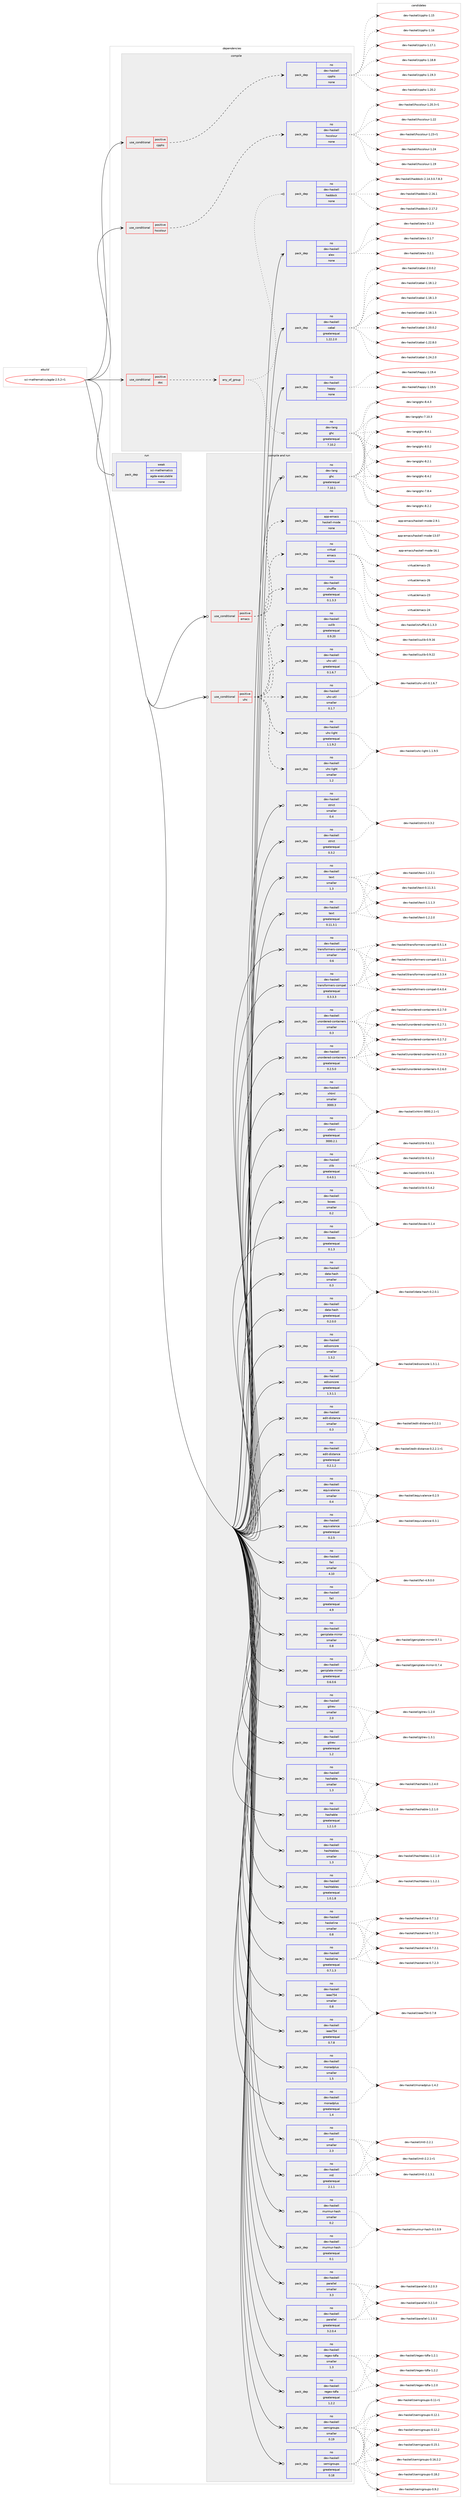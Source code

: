 digraph prolog {

# *************
# Graph options
# *************

newrank=true;
concentrate=true;
compound=true;
graph [rankdir=LR,fontname=Helvetica,fontsize=10,ranksep=1.5];#, ranksep=2.5, nodesep=0.2];
edge  [arrowhead=vee];
node  [fontname=Helvetica,fontsize=10];

# **********
# The ebuild
# **********

subgraph cluster_leftcol {
color=gray;
rank=same;
label=<<i>ebuild</i>>;
id [label="sci-mathematics/agda-2.5.2-r1", color=red, width=4, href="../sci-mathematics/agda-2.5.2-r1.svg"];
}

# ****************
# The dependencies
# ****************

subgraph cluster_midcol {
color=gray;
label=<<i>dependencies</i>>;
subgraph cluster_compile {
fillcolor="#eeeeee";
style=filled;
label=<<i>compile</i>>;
subgraph cond454410 {
dependency1697702 [label=<<TABLE BORDER="0" CELLBORDER="1" CELLSPACING="0" CELLPADDING="4"><TR><TD ROWSPAN="3" CELLPADDING="10">use_conditional</TD></TR><TR><TD>positive</TD></TR><TR><TD>cpphs</TD></TR></TABLE>>, shape=none, color=red];
subgraph pack1215465 {
dependency1697703 [label=<<TABLE BORDER="0" CELLBORDER="1" CELLSPACING="0" CELLPADDING="4" WIDTH="220"><TR><TD ROWSPAN="6" CELLPADDING="30">pack_dep</TD></TR><TR><TD WIDTH="110">no</TD></TR><TR><TD>dev-haskell</TD></TR><TR><TD>cpphs</TD></TR><TR><TD>none</TD></TR><TR><TD></TD></TR></TABLE>>, shape=none, color=blue];
}
dependency1697702:e -> dependency1697703:w [weight=20,style="dashed",arrowhead="vee"];
}
id:e -> dependency1697702:w [weight=20,style="solid",arrowhead="vee"];
subgraph cond454411 {
dependency1697704 [label=<<TABLE BORDER="0" CELLBORDER="1" CELLSPACING="0" CELLPADDING="4"><TR><TD ROWSPAN="3" CELLPADDING="10">use_conditional</TD></TR><TR><TD>positive</TD></TR><TR><TD>doc</TD></TR></TABLE>>, shape=none, color=red];
subgraph any26975 {
dependency1697705 [label=<<TABLE BORDER="0" CELLBORDER="1" CELLSPACING="0" CELLPADDING="4"><TR><TD CELLPADDING="10">any_of_group</TD></TR></TABLE>>, shape=none, color=red];subgraph pack1215466 {
dependency1697706 [label=<<TABLE BORDER="0" CELLBORDER="1" CELLSPACING="0" CELLPADDING="4" WIDTH="220"><TR><TD ROWSPAN="6" CELLPADDING="30">pack_dep</TD></TR><TR><TD WIDTH="110">no</TD></TR><TR><TD>dev-haskell</TD></TR><TR><TD>haddock</TD></TR><TR><TD>none</TD></TR><TR><TD></TD></TR></TABLE>>, shape=none, color=blue];
}
dependency1697705:e -> dependency1697706:w [weight=20,style="dotted",arrowhead="oinv"];
subgraph pack1215467 {
dependency1697707 [label=<<TABLE BORDER="0" CELLBORDER="1" CELLSPACING="0" CELLPADDING="4" WIDTH="220"><TR><TD ROWSPAN="6" CELLPADDING="30">pack_dep</TD></TR><TR><TD WIDTH="110">no</TD></TR><TR><TD>dev-lang</TD></TR><TR><TD>ghc</TD></TR><TR><TD>greaterequal</TD></TR><TR><TD>7.10.2</TD></TR></TABLE>>, shape=none, color=blue];
}
dependency1697705:e -> dependency1697707:w [weight=20,style="dotted",arrowhead="oinv"];
}
dependency1697704:e -> dependency1697705:w [weight=20,style="dashed",arrowhead="vee"];
}
id:e -> dependency1697704:w [weight=20,style="solid",arrowhead="vee"];
subgraph cond454412 {
dependency1697708 [label=<<TABLE BORDER="0" CELLBORDER="1" CELLSPACING="0" CELLPADDING="4"><TR><TD ROWSPAN="3" CELLPADDING="10">use_conditional</TD></TR><TR><TD>positive</TD></TR><TR><TD>hscolour</TD></TR></TABLE>>, shape=none, color=red];
subgraph pack1215468 {
dependency1697709 [label=<<TABLE BORDER="0" CELLBORDER="1" CELLSPACING="0" CELLPADDING="4" WIDTH="220"><TR><TD ROWSPAN="6" CELLPADDING="30">pack_dep</TD></TR><TR><TD WIDTH="110">no</TD></TR><TR><TD>dev-haskell</TD></TR><TR><TD>hscolour</TD></TR><TR><TD>none</TD></TR><TR><TD></TD></TR></TABLE>>, shape=none, color=blue];
}
dependency1697708:e -> dependency1697709:w [weight=20,style="dashed",arrowhead="vee"];
}
id:e -> dependency1697708:w [weight=20,style="solid",arrowhead="vee"];
subgraph pack1215469 {
dependency1697710 [label=<<TABLE BORDER="0" CELLBORDER="1" CELLSPACING="0" CELLPADDING="4" WIDTH="220"><TR><TD ROWSPAN="6" CELLPADDING="30">pack_dep</TD></TR><TR><TD WIDTH="110">no</TD></TR><TR><TD>dev-haskell</TD></TR><TR><TD>alex</TD></TR><TR><TD>none</TD></TR><TR><TD></TD></TR></TABLE>>, shape=none, color=blue];
}
id:e -> dependency1697710:w [weight=20,style="solid",arrowhead="vee"];
subgraph pack1215470 {
dependency1697711 [label=<<TABLE BORDER="0" CELLBORDER="1" CELLSPACING="0" CELLPADDING="4" WIDTH="220"><TR><TD ROWSPAN="6" CELLPADDING="30">pack_dep</TD></TR><TR><TD WIDTH="110">no</TD></TR><TR><TD>dev-haskell</TD></TR><TR><TD>cabal</TD></TR><TR><TD>greaterequal</TD></TR><TR><TD>1.22.2.0</TD></TR></TABLE>>, shape=none, color=blue];
}
id:e -> dependency1697711:w [weight=20,style="solid",arrowhead="vee"];
subgraph pack1215471 {
dependency1697712 [label=<<TABLE BORDER="0" CELLBORDER="1" CELLSPACING="0" CELLPADDING="4" WIDTH="220"><TR><TD ROWSPAN="6" CELLPADDING="30">pack_dep</TD></TR><TR><TD WIDTH="110">no</TD></TR><TR><TD>dev-haskell</TD></TR><TR><TD>happy</TD></TR><TR><TD>none</TD></TR><TR><TD></TD></TR></TABLE>>, shape=none, color=blue];
}
id:e -> dependency1697712:w [weight=20,style="solid",arrowhead="vee"];
}
subgraph cluster_compileandrun {
fillcolor="#eeeeee";
style=filled;
label=<<i>compile and run</i>>;
subgraph cond454413 {
dependency1697713 [label=<<TABLE BORDER="0" CELLBORDER="1" CELLSPACING="0" CELLPADDING="4"><TR><TD ROWSPAN="3" CELLPADDING="10">use_conditional</TD></TR><TR><TD>positive</TD></TR><TR><TD>emacs</TD></TR></TABLE>>, shape=none, color=red];
subgraph pack1215472 {
dependency1697714 [label=<<TABLE BORDER="0" CELLBORDER="1" CELLSPACING="0" CELLPADDING="4" WIDTH="220"><TR><TD ROWSPAN="6" CELLPADDING="30">pack_dep</TD></TR><TR><TD WIDTH="110">no</TD></TR><TR><TD>app-emacs</TD></TR><TR><TD>haskell-mode</TD></TR><TR><TD>none</TD></TR><TR><TD></TD></TR></TABLE>>, shape=none, color=blue];
}
dependency1697713:e -> dependency1697714:w [weight=20,style="dashed",arrowhead="vee"];
subgraph pack1215473 {
dependency1697715 [label=<<TABLE BORDER="0" CELLBORDER="1" CELLSPACING="0" CELLPADDING="4" WIDTH="220"><TR><TD ROWSPAN="6" CELLPADDING="30">pack_dep</TD></TR><TR><TD WIDTH="110">no</TD></TR><TR><TD>virtual</TD></TR><TR><TD>emacs</TD></TR><TR><TD>none</TD></TR><TR><TD></TD></TR></TABLE>>, shape=none, color=blue];
}
dependency1697713:e -> dependency1697715:w [weight=20,style="dashed",arrowhead="vee"];
}
id:e -> dependency1697713:w [weight=20,style="solid",arrowhead="odotvee"];
subgraph cond454414 {
dependency1697716 [label=<<TABLE BORDER="0" CELLBORDER="1" CELLSPACING="0" CELLPADDING="4"><TR><TD ROWSPAN="3" CELLPADDING="10">use_conditional</TD></TR><TR><TD>positive</TD></TR><TR><TD>uhc</TD></TR></TABLE>>, shape=none, color=red];
subgraph pack1215474 {
dependency1697717 [label=<<TABLE BORDER="0" CELLBORDER="1" CELLSPACING="0" CELLPADDING="4" WIDTH="220"><TR><TD ROWSPAN="6" CELLPADDING="30">pack_dep</TD></TR><TR><TD WIDTH="110">no</TD></TR><TR><TD>dev-haskell</TD></TR><TR><TD>shuffle</TD></TR><TR><TD>greaterequal</TD></TR><TR><TD>0.1.3.3</TD></TR></TABLE>>, shape=none, color=blue];
}
dependency1697716:e -> dependency1697717:w [weight=20,style="dashed",arrowhead="vee"];
subgraph pack1215475 {
dependency1697718 [label=<<TABLE BORDER="0" CELLBORDER="1" CELLSPACING="0" CELLPADDING="4" WIDTH="220"><TR><TD ROWSPAN="6" CELLPADDING="30">pack_dep</TD></TR><TR><TD WIDTH="110">no</TD></TR><TR><TD>dev-haskell</TD></TR><TR><TD>uhc-light</TD></TR><TR><TD>greaterequal</TD></TR><TR><TD>1.1.9.2</TD></TR></TABLE>>, shape=none, color=blue];
}
dependency1697716:e -> dependency1697718:w [weight=20,style="dashed",arrowhead="vee"];
subgraph pack1215476 {
dependency1697719 [label=<<TABLE BORDER="0" CELLBORDER="1" CELLSPACING="0" CELLPADDING="4" WIDTH="220"><TR><TD ROWSPAN="6" CELLPADDING="30">pack_dep</TD></TR><TR><TD WIDTH="110">no</TD></TR><TR><TD>dev-haskell</TD></TR><TR><TD>uhc-light</TD></TR><TR><TD>smaller</TD></TR><TR><TD>1.2</TD></TR></TABLE>>, shape=none, color=blue];
}
dependency1697716:e -> dependency1697719:w [weight=20,style="dashed",arrowhead="vee"];
subgraph pack1215477 {
dependency1697720 [label=<<TABLE BORDER="0" CELLBORDER="1" CELLSPACING="0" CELLPADDING="4" WIDTH="220"><TR><TD ROWSPAN="6" CELLPADDING="30">pack_dep</TD></TR><TR><TD WIDTH="110">no</TD></TR><TR><TD>dev-haskell</TD></TR><TR><TD>uhc-util</TD></TR><TR><TD>greaterequal</TD></TR><TR><TD>0.1.6.7</TD></TR></TABLE>>, shape=none, color=blue];
}
dependency1697716:e -> dependency1697720:w [weight=20,style="dashed",arrowhead="vee"];
subgraph pack1215478 {
dependency1697721 [label=<<TABLE BORDER="0" CELLBORDER="1" CELLSPACING="0" CELLPADDING="4" WIDTH="220"><TR><TD ROWSPAN="6" CELLPADDING="30">pack_dep</TD></TR><TR><TD WIDTH="110">no</TD></TR><TR><TD>dev-haskell</TD></TR><TR><TD>uhc-util</TD></TR><TR><TD>smaller</TD></TR><TR><TD>0.1.7</TD></TR></TABLE>>, shape=none, color=blue];
}
dependency1697716:e -> dependency1697721:w [weight=20,style="dashed",arrowhead="vee"];
subgraph pack1215479 {
dependency1697722 [label=<<TABLE BORDER="0" CELLBORDER="1" CELLSPACING="0" CELLPADDING="4" WIDTH="220"><TR><TD ROWSPAN="6" CELLPADDING="30">pack_dep</TD></TR><TR><TD WIDTH="110">no</TD></TR><TR><TD>dev-haskell</TD></TR><TR><TD>uulib</TD></TR><TR><TD>greaterequal</TD></TR><TR><TD>0.9.20</TD></TR></TABLE>>, shape=none, color=blue];
}
dependency1697716:e -> dependency1697722:w [weight=20,style="dashed",arrowhead="vee"];
}
id:e -> dependency1697716:w [weight=20,style="solid",arrowhead="odotvee"];
subgraph pack1215480 {
dependency1697723 [label=<<TABLE BORDER="0" CELLBORDER="1" CELLSPACING="0" CELLPADDING="4" WIDTH="220"><TR><TD ROWSPAN="6" CELLPADDING="30">pack_dep</TD></TR><TR><TD WIDTH="110">no</TD></TR><TR><TD>dev-haskell</TD></TR><TR><TD>boxes</TD></TR><TR><TD>greaterequal</TD></TR><TR><TD>0.1.3</TD></TR></TABLE>>, shape=none, color=blue];
}
id:e -> dependency1697723:w [weight=20,style="solid",arrowhead="odotvee"];
subgraph pack1215481 {
dependency1697724 [label=<<TABLE BORDER="0" CELLBORDER="1" CELLSPACING="0" CELLPADDING="4" WIDTH="220"><TR><TD ROWSPAN="6" CELLPADDING="30">pack_dep</TD></TR><TR><TD WIDTH="110">no</TD></TR><TR><TD>dev-haskell</TD></TR><TR><TD>boxes</TD></TR><TR><TD>smaller</TD></TR><TR><TD>0.2</TD></TR></TABLE>>, shape=none, color=blue];
}
id:e -> dependency1697724:w [weight=20,style="solid",arrowhead="odotvee"];
subgraph pack1215482 {
dependency1697725 [label=<<TABLE BORDER="0" CELLBORDER="1" CELLSPACING="0" CELLPADDING="4" WIDTH="220"><TR><TD ROWSPAN="6" CELLPADDING="30">pack_dep</TD></TR><TR><TD WIDTH="110">no</TD></TR><TR><TD>dev-haskell</TD></TR><TR><TD>data-hash</TD></TR><TR><TD>greaterequal</TD></TR><TR><TD>0.2.0.0</TD></TR></TABLE>>, shape=none, color=blue];
}
id:e -> dependency1697725:w [weight=20,style="solid",arrowhead="odotvee"];
subgraph pack1215483 {
dependency1697726 [label=<<TABLE BORDER="0" CELLBORDER="1" CELLSPACING="0" CELLPADDING="4" WIDTH="220"><TR><TD ROWSPAN="6" CELLPADDING="30">pack_dep</TD></TR><TR><TD WIDTH="110">no</TD></TR><TR><TD>dev-haskell</TD></TR><TR><TD>data-hash</TD></TR><TR><TD>smaller</TD></TR><TR><TD>0.3</TD></TR></TABLE>>, shape=none, color=blue];
}
id:e -> dependency1697726:w [weight=20,style="solid",arrowhead="odotvee"];
subgraph pack1215484 {
dependency1697727 [label=<<TABLE BORDER="0" CELLBORDER="1" CELLSPACING="0" CELLPADDING="4" WIDTH="220"><TR><TD ROWSPAN="6" CELLPADDING="30">pack_dep</TD></TR><TR><TD WIDTH="110">no</TD></TR><TR><TD>dev-haskell</TD></TR><TR><TD>edisoncore</TD></TR><TR><TD>greaterequal</TD></TR><TR><TD>1.3.1.1</TD></TR></TABLE>>, shape=none, color=blue];
}
id:e -> dependency1697727:w [weight=20,style="solid",arrowhead="odotvee"];
subgraph pack1215485 {
dependency1697728 [label=<<TABLE BORDER="0" CELLBORDER="1" CELLSPACING="0" CELLPADDING="4" WIDTH="220"><TR><TD ROWSPAN="6" CELLPADDING="30">pack_dep</TD></TR><TR><TD WIDTH="110">no</TD></TR><TR><TD>dev-haskell</TD></TR><TR><TD>edisoncore</TD></TR><TR><TD>smaller</TD></TR><TR><TD>1.3.2</TD></TR></TABLE>>, shape=none, color=blue];
}
id:e -> dependency1697728:w [weight=20,style="solid",arrowhead="odotvee"];
subgraph pack1215486 {
dependency1697729 [label=<<TABLE BORDER="0" CELLBORDER="1" CELLSPACING="0" CELLPADDING="4" WIDTH="220"><TR><TD ROWSPAN="6" CELLPADDING="30">pack_dep</TD></TR><TR><TD WIDTH="110">no</TD></TR><TR><TD>dev-haskell</TD></TR><TR><TD>edit-distance</TD></TR><TR><TD>greaterequal</TD></TR><TR><TD>0.2.1.2</TD></TR></TABLE>>, shape=none, color=blue];
}
id:e -> dependency1697729:w [weight=20,style="solid",arrowhead="odotvee"];
subgraph pack1215487 {
dependency1697730 [label=<<TABLE BORDER="0" CELLBORDER="1" CELLSPACING="0" CELLPADDING="4" WIDTH="220"><TR><TD ROWSPAN="6" CELLPADDING="30">pack_dep</TD></TR><TR><TD WIDTH="110">no</TD></TR><TR><TD>dev-haskell</TD></TR><TR><TD>edit-distance</TD></TR><TR><TD>smaller</TD></TR><TR><TD>0.3</TD></TR></TABLE>>, shape=none, color=blue];
}
id:e -> dependency1697730:w [weight=20,style="solid",arrowhead="odotvee"];
subgraph pack1215488 {
dependency1697731 [label=<<TABLE BORDER="0" CELLBORDER="1" CELLSPACING="0" CELLPADDING="4" WIDTH="220"><TR><TD ROWSPAN="6" CELLPADDING="30">pack_dep</TD></TR><TR><TD WIDTH="110">no</TD></TR><TR><TD>dev-haskell</TD></TR><TR><TD>equivalence</TD></TR><TR><TD>greaterequal</TD></TR><TR><TD>0.2.5</TD></TR></TABLE>>, shape=none, color=blue];
}
id:e -> dependency1697731:w [weight=20,style="solid",arrowhead="odotvee"];
subgraph pack1215489 {
dependency1697732 [label=<<TABLE BORDER="0" CELLBORDER="1" CELLSPACING="0" CELLPADDING="4" WIDTH="220"><TR><TD ROWSPAN="6" CELLPADDING="30">pack_dep</TD></TR><TR><TD WIDTH="110">no</TD></TR><TR><TD>dev-haskell</TD></TR><TR><TD>equivalence</TD></TR><TR><TD>smaller</TD></TR><TR><TD>0.4</TD></TR></TABLE>>, shape=none, color=blue];
}
id:e -> dependency1697732:w [weight=20,style="solid",arrowhead="odotvee"];
subgraph pack1215490 {
dependency1697733 [label=<<TABLE BORDER="0" CELLBORDER="1" CELLSPACING="0" CELLPADDING="4" WIDTH="220"><TR><TD ROWSPAN="6" CELLPADDING="30">pack_dep</TD></TR><TR><TD WIDTH="110">no</TD></TR><TR><TD>dev-haskell</TD></TR><TR><TD>fail</TD></TR><TR><TD>greaterequal</TD></TR><TR><TD>4.9</TD></TR></TABLE>>, shape=none, color=blue];
}
id:e -> dependency1697733:w [weight=20,style="solid",arrowhead="odotvee"];
subgraph pack1215491 {
dependency1697734 [label=<<TABLE BORDER="0" CELLBORDER="1" CELLSPACING="0" CELLPADDING="4" WIDTH="220"><TR><TD ROWSPAN="6" CELLPADDING="30">pack_dep</TD></TR><TR><TD WIDTH="110">no</TD></TR><TR><TD>dev-haskell</TD></TR><TR><TD>fail</TD></TR><TR><TD>smaller</TD></TR><TR><TD>4.10</TD></TR></TABLE>>, shape=none, color=blue];
}
id:e -> dependency1697734:w [weight=20,style="solid",arrowhead="odotvee"];
subgraph pack1215492 {
dependency1697735 [label=<<TABLE BORDER="0" CELLBORDER="1" CELLSPACING="0" CELLPADDING="4" WIDTH="220"><TR><TD ROWSPAN="6" CELLPADDING="30">pack_dep</TD></TR><TR><TD WIDTH="110">no</TD></TR><TR><TD>dev-haskell</TD></TR><TR><TD>geniplate-mirror</TD></TR><TR><TD>greaterequal</TD></TR><TR><TD>0.6.0.6</TD></TR></TABLE>>, shape=none, color=blue];
}
id:e -> dependency1697735:w [weight=20,style="solid",arrowhead="odotvee"];
subgraph pack1215493 {
dependency1697736 [label=<<TABLE BORDER="0" CELLBORDER="1" CELLSPACING="0" CELLPADDING="4" WIDTH="220"><TR><TD ROWSPAN="6" CELLPADDING="30">pack_dep</TD></TR><TR><TD WIDTH="110">no</TD></TR><TR><TD>dev-haskell</TD></TR><TR><TD>geniplate-mirror</TD></TR><TR><TD>smaller</TD></TR><TR><TD>0.8</TD></TR></TABLE>>, shape=none, color=blue];
}
id:e -> dependency1697736:w [weight=20,style="solid",arrowhead="odotvee"];
subgraph pack1215494 {
dependency1697737 [label=<<TABLE BORDER="0" CELLBORDER="1" CELLSPACING="0" CELLPADDING="4" WIDTH="220"><TR><TD ROWSPAN="6" CELLPADDING="30">pack_dep</TD></TR><TR><TD WIDTH="110">no</TD></TR><TR><TD>dev-haskell</TD></TR><TR><TD>gitrev</TD></TR><TR><TD>greaterequal</TD></TR><TR><TD>1.2</TD></TR></TABLE>>, shape=none, color=blue];
}
id:e -> dependency1697737:w [weight=20,style="solid",arrowhead="odotvee"];
subgraph pack1215495 {
dependency1697738 [label=<<TABLE BORDER="0" CELLBORDER="1" CELLSPACING="0" CELLPADDING="4" WIDTH="220"><TR><TD ROWSPAN="6" CELLPADDING="30">pack_dep</TD></TR><TR><TD WIDTH="110">no</TD></TR><TR><TD>dev-haskell</TD></TR><TR><TD>gitrev</TD></TR><TR><TD>smaller</TD></TR><TR><TD>2.0</TD></TR></TABLE>>, shape=none, color=blue];
}
id:e -> dependency1697738:w [weight=20,style="solid",arrowhead="odotvee"];
subgraph pack1215496 {
dependency1697739 [label=<<TABLE BORDER="0" CELLBORDER="1" CELLSPACING="0" CELLPADDING="4" WIDTH="220"><TR><TD ROWSPAN="6" CELLPADDING="30">pack_dep</TD></TR><TR><TD WIDTH="110">no</TD></TR><TR><TD>dev-haskell</TD></TR><TR><TD>hashable</TD></TR><TR><TD>greaterequal</TD></TR><TR><TD>1.2.1.0</TD></TR></TABLE>>, shape=none, color=blue];
}
id:e -> dependency1697739:w [weight=20,style="solid",arrowhead="odotvee"];
subgraph pack1215497 {
dependency1697740 [label=<<TABLE BORDER="0" CELLBORDER="1" CELLSPACING="0" CELLPADDING="4" WIDTH="220"><TR><TD ROWSPAN="6" CELLPADDING="30">pack_dep</TD></TR><TR><TD WIDTH="110">no</TD></TR><TR><TD>dev-haskell</TD></TR><TR><TD>hashable</TD></TR><TR><TD>smaller</TD></TR><TR><TD>1.3</TD></TR></TABLE>>, shape=none, color=blue];
}
id:e -> dependency1697740:w [weight=20,style="solid",arrowhead="odotvee"];
subgraph pack1215498 {
dependency1697741 [label=<<TABLE BORDER="0" CELLBORDER="1" CELLSPACING="0" CELLPADDING="4" WIDTH="220"><TR><TD ROWSPAN="6" CELLPADDING="30">pack_dep</TD></TR><TR><TD WIDTH="110">no</TD></TR><TR><TD>dev-haskell</TD></TR><TR><TD>hashtables</TD></TR><TR><TD>greaterequal</TD></TR><TR><TD>1.0.1.8</TD></TR></TABLE>>, shape=none, color=blue];
}
id:e -> dependency1697741:w [weight=20,style="solid",arrowhead="odotvee"];
subgraph pack1215499 {
dependency1697742 [label=<<TABLE BORDER="0" CELLBORDER="1" CELLSPACING="0" CELLPADDING="4" WIDTH="220"><TR><TD ROWSPAN="6" CELLPADDING="30">pack_dep</TD></TR><TR><TD WIDTH="110">no</TD></TR><TR><TD>dev-haskell</TD></TR><TR><TD>hashtables</TD></TR><TR><TD>smaller</TD></TR><TR><TD>1.3</TD></TR></TABLE>>, shape=none, color=blue];
}
id:e -> dependency1697742:w [weight=20,style="solid",arrowhead="odotvee"];
subgraph pack1215500 {
dependency1697743 [label=<<TABLE BORDER="0" CELLBORDER="1" CELLSPACING="0" CELLPADDING="4" WIDTH="220"><TR><TD ROWSPAN="6" CELLPADDING="30">pack_dep</TD></TR><TR><TD WIDTH="110">no</TD></TR><TR><TD>dev-haskell</TD></TR><TR><TD>haskeline</TD></TR><TR><TD>greaterequal</TD></TR><TR><TD>0.7.1.3</TD></TR></TABLE>>, shape=none, color=blue];
}
id:e -> dependency1697743:w [weight=20,style="solid",arrowhead="odotvee"];
subgraph pack1215501 {
dependency1697744 [label=<<TABLE BORDER="0" CELLBORDER="1" CELLSPACING="0" CELLPADDING="4" WIDTH="220"><TR><TD ROWSPAN="6" CELLPADDING="30">pack_dep</TD></TR><TR><TD WIDTH="110">no</TD></TR><TR><TD>dev-haskell</TD></TR><TR><TD>haskeline</TD></TR><TR><TD>smaller</TD></TR><TR><TD>0.8</TD></TR></TABLE>>, shape=none, color=blue];
}
id:e -> dependency1697744:w [weight=20,style="solid",arrowhead="odotvee"];
subgraph pack1215502 {
dependency1697745 [label=<<TABLE BORDER="0" CELLBORDER="1" CELLSPACING="0" CELLPADDING="4" WIDTH="220"><TR><TD ROWSPAN="6" CELLPADDING="30">pack_dep</TD></TR><TR><TD WIDTH="110">no</TD></TR><TR><TD>dev-haskell</TD></TR><TR><TD>ieee754</TD></TR><TR><TD>greaterequal</TD></TR><TR><TD>0.7.8</TD></TR></TABLE>>, shape=none, color=blue];
}
id:e -> dependency1697745:w [weight=20,style="solid",arrowhead="odotvee"];
subgraph pack1215503 {
dependency1697746 [label=<<TABLE BORDER="0" CELLBORDER="1" CELLSPACING="0" CELLPADDING="4" WIDTH="220"><TR><TD ROWSPAN="6" CELLPADDING="30">pack_dep</TD></TR><TR><TD WIDTH="110">no</TD></TR><TR><TD>dev-haskell</TD></TR><TR><TD>ieee754</TD></TR><TR><TD>smaller</TD></TR><TR><TD>0.8</TD></TR></TABLE>>, shape=none, color=blue];
}
id:e -> dependency1697746:w [weight=20,style="solid",arrowhead="odotvee"];
subgraph pack1215504 {
dependency1697747 [label=<<TABLE BORDER="0" CELLBORDER="1" CELLSPACING="0" CELLPADDING="4" WIDTH="220"><TR><TD ROWSPAN="6" CELLPADDING="30">pack_dep</TD></TR><TR><TD WIDTH="110">no</TD></TR><TR><TD>dev-haskell</TD></TR><TR><TD>monadplus</TD></TR><TR><TD>greaterequal</TD></TR><TR><TD>1.4</TD></TR></TABLE>>, shape=none, color=blue];
}
id:e -> dependency1697747:w [weight=20,style="solid",arrowhead="odotvee"];
subgraph pack1215505 {
dependency1697748 [label=<<TABLE BORDER="0" CELLBORDER="1" CELLSPACING="0" CELLPADDING="4" WIDTH="220"><TR><TD ROWSPAN="6" CELLPADDING="30">pack_dep</TD></TR><TR><TD WIDTH="110">no</TD></TR><TR><TD>dev-haskell</TD></TR><TR><TD>monadplus</TD></TR><TR><TD>smaller</TD></TR><TR><TD>1.5</TD></TR></TABLE>>, shape=none, color=blue];
}
id:e -> dependency1697748:w [weight=20,style="solid",arrowhead="odotvee"];
subgraph pack1215506 {
dependency1697749 [label=<<TABLE BORDER="0" CELLBORDER="1" CELLSPACING="0" CELLPADDING="4" WIDTH="220"><TR><TD ROWSPAN="6" CELLPADDING="30">pack_dep</TD></TR><TR><TD WIDTH="110">no</TD></TR><TR><TD>dev-haskell</TD></TR><TR><TD>mtl</TD></TR><TR><TD>greaterequal</TD></TR><TR><TD>2.1.1</TD></TR></TABLE>>, shape=none, color=blue];
}
id:e -> dependency1697749:w [weight=20,style="solid",arrowhead="odotvee"];
subgraph pack1215507 {
dependency1697750 [label=<<TABLE BORDER="0" CELLBORDER="1" CELLSPACING="0" CELLPADDING="4" WIDTH="220"><TR><TD ROWSPAN="6" CELLPADDING="30">pack_dep</TD></TR><TR><TD WIDTH="110">no</TD></TR><TR><TD>dev-haskell</TD></TR><TR><TD>mtl</TD></TR><TR><TD>smaller</TD></TR><TR><TD>2.3</TD></TR></TABLE>>, shape=none, color=blue];
}
id:e -> dependency1697750:w [weight=20,style="solid",arrowhead="odotvee"];
subgraph pack1215508 {
dependency1697751 [label=<<TABLE BORDER="0" CELLBORDER="1" CELLSPACING="0" CELLPADDING="4" WIDTH="220"><TR><TD ROWSPAN="6" CELLPADDING="30">pack_dep</TD></TR><TR><TD WIDTH="110">no</TD></TR><TR><TD>dev-haskell</TD></TR><TR><TD>murmur-hash</TD></TR><TR><TD>greaterequal</TD></TR><TR><TD>0.1</TD></TR></TABLE>>, shape=none, color=blue];
}
id:e -> dependency1697751:w [weight=20,style="solid",arrowhead="odotvee"];
subgraph pack1215509 {
dependency1697752 [label=<<TABLE BORDER="0" CELLBORDER="1" CELLSPACING="0" CELLPADDING="4" WIDTH="220"><TR><TD ROWSPAN="6" CELLPADDING="30">pack_dep</TD></TR><TR><TD WIDTH="110">no</TD></TR><TR><TD>dev-haskell</TD></TR><TR><TD>murmur-hash</TD></TR><TR><TD>smaller</TD></TR><TR><TD>0.2</TD></TR></TABLE>>, shape=none, color=blue];
}
id:e -> dependency1697752:w [weight=20,style="solid",arrowhead="odotvee"];
subgraph pack1215510 {
dependency1697753 [label=<<TABLE BORDER="0" CELLBORDER="1" CELLSPACING="0" CELLPADDING="4" WIDTH="220"><TR><TD ROWSPAN="6" CELLPADDING="30">pack_dep</TD></TR><TR><TD WIDTH="110">no</TD></TR><TR><TD>dev-haskell</TD></TR><TR><TD>parallel</TD></TR><TR><TD>greaterequal</TD></TR><TR><TD>3.2.0.4</TD></TR></TABLE>>, shape=none, color=blue];
}
id:e -> dependency1697753:w [weight=20,style="solid",arrowhead="odotvee"];
subgraph pack1215511 {
dependency1697754 [label=<<TABLE BORDER="0" CELLBORDER="1" CELLSPACING="0" CELLPADDING="4" WIDTH="220"><TR><TD ROWSPAN="6" CELLPADDING="30">pack_dep</TD></TR><TR><TD WIDTH="110">no</TD></TR><TR><TD>dev-haskell</TD></TR><TR><TD>parallel</TD></TR><TR><TD>smaller</TD></TR><TR><TD>3.3</TD></TR></TABLE>>, shape=none, color=blue];
}
id:e -> dependency1697754:w [weight=20,style="solid",arrowhead="odotvee"];
subgraph pack1215512 {
dependency1697755 [label=<<TABLE BORDER="0" CELLBORDER="1" CELLSPACING="0" CELLPADDING="4" WIDTH="220"><TR><TD ROWSPAN="6" CELLPADDING="30">pack_dep</TD></TR><TR><TD WIDTH="110">no</TD></TR><TR><TD>dev-haskell</TD></TR><TR><TD>regex-tdfa</TD></TR><TR><TD>greaterequal</TD></TR><TR><TD>1.2.2</TD></TR></TABLE>>, shape=none, color=blue];
}
id:e -> dependency1697755:w [weight=20,style="solid",arrowhead="odotvee"];
subgraph pack1215513 {
dependency1697756 [label=<<TABLE BORDER="0" CELLBORDER="1" CELLSPACING="0" CELLPADDING="4" WIDTH="220"><TR><TD ROWSPAN="6" CELLPADDING="30">pack_dep</TD></TR><TR><TD WIDTH="110">no</TD></TR><TR><TD>dev-haskell</TD></TR><TR><TD>regex-tdfa</TD></TR><TR><TD>smaller</TD></TR><TR><TD>1.3</TD></TR></TABLE>>, shape=none, color=blue];
}
id:e -> dependency1697756:w [weight=20,style="solid",arrowhead="odotvee"];
subgraph pack1215514 {
dependency1697757 [label=<<TABLE BORDER="0" CELLBORDER="1" CELLSPACING="0" CELLPADDING="4" WIDTH="220"><TR><TD ROWSPAN="6" CELLPADDING="30">pack_dep</TD></TR><TR><TD WIDTH="110">no</TD></TR><TR><TD>dev-haskell</TD></TR><TR><TD>semigroups</TD></TR><TR><TD>greaterequal</TD></TR><TR><TD>0.18</TD></TR></TABLE>>, shape=none, color=blue];
}
id:e -> dependency1697757:w [weight=20,style="solid",arrowhead="odotvee"];
subgraph pack1215515 {
dependency1697758 [label=<<TABLE BORDER="0" CELLBORDER="1" CELLSPACING="0" CELLPADDING="4" WIDTH="220"><TR><TD ROWSPAN="6" CELLPADDING="30">pack_dep</TD></TR><TR><TD WIDTH="110">no</TD></TR><TR><TD>dev-haskell</TD></TR><TR><TD>semigroups</TD></TR><TR><TD>smaller</TD></TR><TR><TD>0.19</TD></TR></TABLE>>, shape=none, color=blue];
}
id:e -> dependency1697758:w [weight=20,style="solid",arrowhead="odotvee"];
subgraph pack1215516 {
dependency1697759 [label=<<TABLE BORDER="0" CELLBORDER="1" CELLSPACING="0" CELLPADDING="4" WIDTH="220"><TR><TD ROWSPAN="6" CELLPADDING="30">pack_dep</TD></TR><TR><TD WIDTH="110">no</TD></TR><TR><TD>dev-haskell</TD></TR><TR><TD>strict</TD></TR><TR><TD>greaterequal</TD></TR><TR><TD>0.3.2</TD></TR></TABLE>>, shape=none, color=blue];
}
id:e -> dependency1697759:w [weight=20,style="solid",arrowhead="odotvee"];
subgraph pack1215517 {
dependency1697760 [label=<<TABLE BORDER="0" CELLBORDER="1" CELLSPACING="0" CELLPADDING="4" WIDTH="220"><TR><TD ROWSPAN="6" CELLPADDING="30">pack_dep</TD></TR><TR><TD WIDTH="110">no</TD></TR><TR><TD>dev-haskell</TD></TR><TR><TD>strict</TD></TR><TR><TD>smaller</TD></TR><TR><TD>0.4</TD></TR></TABLE>>, shape=none, color=blue];
}
id:e -> dependency1697760:w [weight=20,style="solid",arrowhead="odotvee"];
subgraph pack1215518 {
dependency1697761 [label=<<TABLE BORDER="0" CELLBORDER="1" CELLSPACING="0" CELLPADDING="4" WIDTH="220"><TR><TD ROWSPAN="6" CELLPADDING="30">pack_dep</TD></TR><TR><TD WIDTH="110">no</TD></TR><TR><TD>dev-haskell</TD></TR><TR><TD>text</TD></TR><TR><TD>greaterequal</TD></TR><TR><TD>0.11.3.1</TD></TR></TABLE>>, shape=none, color=blue];
}
id:e -> dependency1697761:w [weight=20,style="solid",arrowhead="odotvee"];
subgraph pack1215519 {
dependency1697762 [label=<<TABLE BORDER="0" CELLBORDER="1" CELLSPACING="0" CELLPADDING="4" WIDTH="220"><TR><TD ROWSPAN="6" CELLPADDING="30">pack_dep</TD></TR><TR><TD WIDTH="110">no</TD></TR><TR><TD>dev-haskell</TD></TR><TR><TD>text</TD></TR><TR><TD>smaller</TD></TR><TR><TD>1.3</TD></TR></TABLE>>, shape=none, color=blue];
}
id:e -> dependency1697762:w [weight=20,style="solid",arrowhead="odotvee"];
subgraph pack1215520 {
dependency1697763 [label=<<TABLE BORDER="0" CELLBORDER="1" CELLSPACING="0" CELLPADDING="4" WIDTH="220"><TR><TD ROWSPAN="6" CELLPADDING="30">pack_dep</TD></TR><TR><TD WIDTH="110">no</TD></TR><TR><TD>dev-haskell</TD></TR><TR><TD>transformers-compat</TD></TR><TR><TD>greaterequal</TD></TR><TR><TD>0.3.3.3</TD></TR></TABLE>>, shape=none, color=blue];
}
id:e -> dependency1697763:w [weight=20,style="solid",arrowhead="odotvee"];
subgraph pack1215521 {
dependency1697764 [label=<<TABLE BORDER="0" CELLBORDER="1" CELLSPACING="0" CELLPADDING="4" WIDTH="220"><TR><TD ROWSPAN="6" CELLPADDING="30">pack_dep</TD></TR><TR><TD WIDTH="110">no</TD></TR><TR><TD>dev-haskell</TD></TR><TR><TD>transformers-compat</TD></TR><TR><TD>smaller</TD></TR><TR><TD>0.6</TD></TR></TABLE>>, shape=none, color=blue];
}
id:e -> dependency1697764:w [weight=20,style="solid",arrowhead="odotvee"];
subgraph pack1215522 {
dependency1697765 [label=<<TABLE BORDER="0" CELLBORDER="1" CELLSPACING="0" CELLPADDING="4" WIDTH="220"><TR><TD ROWSPAN="6" CELLPADDING="30">pack_dep</TD></TR><TR><TD WIDTH="110">no</TD></TR><TR><TD>dev-haskell</TD></TR><TR><TD>unordered-containers</TD></TR><TR><TD>greaterequal</TD></TR><TR><TD>0.2.5.0</TD></TR></TABLE>>, shape=none, color=blue];
}
id:e -> dependency1697765:w [weight=20,style="solid",arrowhead="odotvee"];
subgraph pack1215523 {
dependency1697766 [label=<<TABLE BORDER="0" CELLBORDER="1" CELLSPACING="0" CELLPADDING="4" WIDTH="220"><TR><TD ROWSPAN="6" CELLPADDING="30">pack_dep</TD></TR><TR><TD WIDTH="110">no</TD></TR><TR><TD>dev-haskell</TD></TR><TR><TD>unordered-containers</TD></TR><TR><TD>smaller</TD></TR><TR><TD>0.3</TD></TR></TABLE>>, shape=none, color=blue];
}
id:e -> dependency1697766:w [weight=20,style="solid",arrowhead="odotvee"];
subgraph pack1215524 {
dependency1697767 [label=<<TABLE BORDER="0" CELLBORDER="1" CELLSPACING="0" CELLPADDING="4" WIDTH="220"><TR><TD ROWSPAN="6" CELLPADDING="30">pack_dep</TD></TR><TR><TD WIDTH="110">no</TD></TR><TR><TD>dev-haskell</TD></TR><TR><TD>xhtml</TD></TR><TR><TD>greaterequal</TD></TR><TR><TD>3000.2.1</TD></TR></TABLE>>, shape=none, color=blue];
}
id:e -> dependency1697767:w [weight=20,style="solid",arrowhead="odotvee"];
subgraph pack1215525 {
dependency1697768 [label=<<TABLE BORDER="0" CELLBORDER="1" CELLSPACING="0" CELLPADDING="4" WIDTH="220"><TR><TD ROWSPAN="6" CELLPADDING="30">pack_dep</TD></TR><TR><TD WIDTH="110">no</TD></TR><TR><TD>dev-haskell</TD></TR><TR><TD>xhtml</TD></TR><TR><TD>smaller</TD></TR><TR><TD>3000.3</TD></TR></TABLE>>, shape=none, color=blue];
}
id:e -> dependency1697768:w [weight=20,style="solid",arrowhead="odotvee"];
subgraph pack1215526 {
dependency1697769 [label=<<TABLE BORDER="0" CELLBORDER="1" CELLSPACING="0" CELLPADDING="4" WIDTH="220"><TR><TD ROWSPAN="6" CELLPADDING="30">pack_dep</TD></TR><TR><TD WIDTH="110">no</TD></TR><TR><TD>dev-haskell</TD></TR><TR><TD>zlib</TD></TR><TR><TD>greaterequal</TD></TR><TR><TD>0.4.0.1</TD></TR></TABLE>>, shape=none, color=blue];
}
id:e -> dependency1697769:w [weight=20,style="solid",arrowhead="odotvee"];
subgraph pack1215527 {
dependency1697770 [label=<<TABLE BORDER="0" CELLBORDER="1" CELLSPACING="0" CELLPADDING="4" WIDTH="220"><TR><TD ROWSPAN="6" CELLPADDING="30">pack_dep</TD></TR><TR><TD WIDTH="110">no</TD></TR><TR><TD>dev-lang</TD></TR><TR><TD>ghc</TD></TR><TR><TD>greaterequal</TD></TR><TR><TD>7.10.1</TD></TR></TABLE>>, shape=none, color=blue];
}
id:e -> dependency1697770:w [weight=20,style="solid",arrowhead="odotvee"];
}
subgraph cluster_run {
fillcolor="#eeeeee";
style=filled;
label=<<i>run</i>>;
subgraph pack1215528 {
dependency1697771 [label=<<TABLE BORDER="0" CELLBORDER="1" CELLSPACING="0" CELLPADDING="4" WIDTH="220"><TR><TD ROWSPAN="6" CELLPADDING="30">pack_dep</TD></TR><TR><TD WIDTH="110">weak</TD></TR><TR><TD>sci-mathematics</TD></TR><TR><TD>agda-executable</TD></TR><TR><TD>none</TD></TR><TR><TD></TD></TR></TABLE>>, shape=none, color=blue];
}
id:e -> dependency1697771:w [weight=20,style="solid",arrowhead="odot"];
}
}

# **************
# The candidates
# **************

subgraph cluster_choices {
rank=same;
color=gray;
label=<<i>candidates</i>>;

subgraph choice1215465 {
color=black;
nodesep=1;
choice100101118451049711510710110810847991121121041154549464953 [label="dev-haskell/cpphs-1.15", color=red, width=4,href="../dev-haskell/cpphs-1.15.svg"];
choice100101118451049711510710110810847991121121041154549464954 [label="dev-haskell/cpphs-1.16", color=red, width=4,href="../dev-haskell/cpphs-1.16.svg"];
choice1001011184510497115107101108108479911211210411545494649554649 [label="dev-haskell/cpphs-1.17.1", color=red, width=4,href="../dev-haskell/cpphs-1.17.1.svg"];
choice1001011184510497115107101108108479911211210411545494649564656 [label="dev-haskell/cpphs-1.18.8", color=red, width=4,href="../dev-haskell/cpphs-1.18.8.svg"];
choice1001011184510497115107101108108479911211210411545494649574651 [label="dev-haskell/cpphs-1.19.3", color=red, width=4,href="../dev-haskell/cpphs-1.19.3.svg"];
choice1001011184510497115107101108108479911211210411545494650484650 [label="dev-haskell/cpphs-1.20.2", color=red, width=4,href="../dev-haskell/cpphs-1.20.2.svg"];
dependency1697703:e -> choice100101118451049711510710110810847991121121041154549464953:w [style=dotted,weight="100"];
dependency1697703:e -> choice100101118451049711510710110810847991121121041154549464954:w [style=dotted,weight="100"];
dependency1697703:e -> choice1001011184510497115107101108108479911211210411545494649554649:w [style=dotted,weight="100"];
dependency1697703:e -> choice1001011184510497115107101108108479911211210411545494649564656:w [style=dotted,weight="100"];
dependency1697703:e -> choice1001011184510497115107101108108479911211210411545494649574651:w [style=dotted,weight="100"];
dependency1697703:e -> choice1001011184510497115107101108108479911211210411545494650484650:w [style=dotted,weight="100"];
}
subgraph choice1215466 {
color=black;
nodesep=1;
choice1001011184510497115107101108108471049710010011199107455046495246514648465546564651 [label="dev-haskell/haddock-2.14.3.0.7.8.3", color=red, width=4,href="../dev-haskell/haddock-2.14.3.0.7.8.3.svg"];
choice100101118451049711510710110810847104971001001119910745504649544649 [label="dev-haskell/haddock-2.16.1", color=red, width=4,href="../dev-haskell/haddock-2.16.1.svg"];
choice100101118451049711510710110810847104971001001119910745504649554650 [label="dev-haskell/haddock-2.17.2", color=red, width=4,href="../dev-haskell/haddock-2.17.2.svg"];
dependency1697706:e -> choice1001011184510497115107101108108471049710010011199107455046495246514648465546564651:w [style=dotted,weight="100"];
dependency1697706:e -> choice100101118451049711510710110810847104971001001119910745504649544649:w [style=dotted,weight="100"];
dependency1697706:e -> choice100101118451049711510710110810847104971001001119910745504649554650:w [style=dotted,weight="100"];
}
subgraph choice1215467 {
color=black;
nodesep=1;
choice1001011184510897110103471031049945554649484651 [label="dev-lang/ghc-7.10.3", color=red, width=4,href="../dev-lang/ghc-7.10.3.svg"];
choice10010111845108971101034710310499455546564652 [label="dev-lang/ghc-7.8.4", color=red, width=4,href="../dev-lang/ghc-7.8.4.svg"];
choice10010111845108971101034710310499455646484650 [label="dev-lang/ghc-8.0.2", color=red, width=4,href="../dev-lang/ghc-8.0.2.svg"];
choice10010111845108971101034710310499455646504649 [label="dev-lang/ghc-8.2.1", color=red, width=4,href="../dev-lang/ghc-8.2.1.svg"];
choice10010111845108971101034710310499455646504650 [label="dev-lang/ghc-8.2.2", color=red, width=4,href="../dev-lang/ghc-8.2.2.svg"];
choice10010111845108971101034710310499455646524649 [label="dev-lang/ghc-8.4.1", color=red, width=4,href="../dev-lang/ghc-8.4.1.svg"];
choice10010111845108971101034710310499455646524650 [label="dev-lang/ghc-8.4.2", color=red, width=4,href="../dev-lang/ghc-8.4.2.svg"];
choice10010111845108971101034710310499455646524651 [label="dev-lang/ghc-8.4.3", color=red, width=4,href="../dev-lang/ghc-8.4.3.svg"];
dependency1697707:e -> choice1001011184510897110103471031049945554649484651:w [style=dotted,weight="100"];
dependency1697707:e -> choice10010111845108971101034710310499455546564652:w [style=dotted,weight="100"];
dependency1697707:e -> choice10010111845108971101034710310499455646484650:w [style=dotted,weight="100"];
dependency1697707:e -> choice10010111845108971101034710310499455646504649:w [style=dotted,weight="100"];
dependency1697707:e -> choice10010111845108971101034710310499455646504650:w [style=dotted,weight="100"];
dependency1697707:e -> choice10010111845108971101034710310499455646524649:w [style=dotted,weight="100"];
dependency1697707:e -> choice10010111845108971101034710310499455646524650:w [style=dotted,weight="100"];
dependency1697707:e -> choice10010111845108971101034710310499455646524651:w [style=dotted,weight="100"];
}
subgraph choice1215468 {
color=black;
nodesep=1;
choice100101118451049711510710110810847104115991111081111171144549464957 [label="dev-haskell/hscolour-1.19", color=red, width=4,href="../dev-haskell/hscolour-1.19.svg"];
choice10010111845104971151071011081084710411599111108111117114454946504846514511449 [label="dev-haskell/hscolour-1.20.3-r1", color=red, width=4,href="../dev-haskell/hscolour-1.20.3-r1.svg"];
choice100101118451049711510710110810847104115991111081111171144549465050 [label="dev-haskell/hscolour-1.22", color=red, width=4,href="../dev-haskell/hscolour-1.22.svg"];
choice1001011184510497115107101108108471041159911110811111711445494650514511449 [label="dev-haskell/hscolour-1.23-r1", color=red, width=4,href="../dev-haskell/hscolour-1.23-r1.svg"];
choice100101118451049711510710110810847104115991111081111171144549465052 [label="dev-haskell/hscolour-1.24", color=red, width=4,href="../dev-haskell/hscolour-1.24.svg"];
dependency1697709:e -> choice100101118451049711510710110810847104115991111081111171144549464957:w [style=dotted,weight="100"];
dependency1697709:e -> choice10010111845104971151071011081084710411599111108111117114454946504846514511449:w [style=dotted,weight="100"];
dependency1697709:e -> choice100101118451049711510710110810847104115991111081111171144549465050:w [style=dotted,weight="100"];
dependency1697709:e -> choice1001011184510497115107101108108471041159911110811111711445494650514511449:w [style=dotted,weight="100"];
dependency1697709:e -> choice100101118451049711510710110810847104115991111081111171144549465052:w [style=dotted,weight="100"];
}
subgraph choice1215469 {
color=black;
nodesep=1;
choice10010111845104971151071011081084797108101120455146494651 [label="dev-haskell/alex-3.1.3", color=red, width=4,href="../dev-haskell/alex-3.1.3.svg"];
choice10010111845104971151071011081084797108101120455146494655 [label="dev-haskell/alex-3.1.7", color=red, width=4,href="../dev-haskell/alex-3.1.7.svg"];
choice10010111845104971151071011081084797108101120455146504649 [label="dev-haskell/alex-3.2.1", color=red, width=4,href="../dev-haskell/alex-3.2.1.svg"];
dependency1697710:e -> choice10010111845104971151071011081084797108101120455146494651:w [style=dotted,weight="100"];
dependency1697710:e -> choice10010111845104971151071011081084797108101120455146494655:w [style=dotted,weight="100"];
dependency1697710:e -> choice10010111845104971151071011081084797108101120455146504649:w [style=dotted,weight="100"];
}
subgraph choice1215470 {
color=black;
nodesep=1;
choice10010111845104971151071011081084799979897108454946495646494650 [label="dev-haskell/cabal-1.18.1.2", color=red, width=4,href="../dev-haskell/cabal-1.18.1.2.svg"];
choice10010111845104971151071011081084799979897108454946495646494651 [label="dev-haskell/cabal-1.18.1.3", color=red, width=4,href="../dev-haskell/cabal-1.18.1.3.svg"];
choice10010111845104971151071011081084799979897108454946495646494653 [label="dev-haskell/cabal-1.18.1.5", color=red, width=4,href="../dev-haskell/cabal-1.18.1.5.svg"];
choice10010111845104971151071011081084799979897108454946504846484650 [label="dev-haskell/cabal-1.20.0.2", color=red, width=4,href="../dev-haskell/cabal-1.20.0.2.svg"];
choice10010111845104971151071011081084799979897108454946505046564648 [label="dev-haskell/cabal-1.22.8.0", color=red, width=4,href="../dev-haskell/cabal-1.22.8.0.svg"];
choice10010111845104971151071011081084799979897108454946505246504648 [label="dev-haskell/cabal-1.24.2.0", color=red, width=4,href="../dev-haskell/cabal-1.24.2.0.svg"];
choice100101118451049711510710110810847999798971084550464846484650 [label="dev-haskell/cabal-2.0.0.2", color=red, width=4,href="../dev-haskell/cabal-2.0.0.2.svg"];
dependency1697711:e -> choice10010111845104971151071011081084799979897108454946495646494650:w [style=dotted,weight="100"];
dependency1697711:e -> choice10010111845104971151071011081084799979897108454946495646494651:w [style=dotted,weight="100"];
dependency1697711:e -> choice10010111845104971151071011081084799979897108454946495646494653:w [style=dotted,weight="100"];
dependency1697711:e -> choice10010111845104971151071011081084799979897108454946504846484650:w [style=dotted,weight="100"];
dependency1697711:e -> choice10010111845104971151071011081084799979897108454946505046564648:w [style=dotted,weight="100"];
dependency1697711:e -> choice10010111845104971151071011081084799979897108454946505246504648:w [style=dotted,weight="100"];
dependency1697711:e -> choice100101118451049711510710110810847999798971084550464846484650:w [style=dotted,weight="100"];
}
subgraph choice1215471 {
color=black;
nodesep=1;
choice1001011184510497115107101108108471049711211212145494649574652 [label="dev-haskell/happy-1.19.4", color=red, width=4,href="../dev-haskell/happy-1.19.4.svg"];
choice1001011184510497115107101108108471049711211212145494649574653 [label="dev-haskell/happy-1.19.5", color=red, width=4,href="../dev-haskell/happy-1.19.5.svg"];
dependency1697712:e -> choice1001011184510497115107101108108471049711211212145494649574652:w [style=dotted,weight="100"];
dependency1697712:e -> choice1001011184510497115107101108108471049711211212145494649574653:w [style=dotted,weight="100"];
}
subgraph choice1215472 {
color=black;
nodesep=1;
choice97112112451011099799115471049711510710110810845109111100101454951464855 [label="app-emacs/haskell-mode-13.07", color=red, width=4,href="../app-emacs/haskell-mode-13.07.svg"];
choice971121124510110997991154710497115107101108108451091111001014549544649 [label="app-emacs/haskell-mode-16.1", color=red, width=4,href="../app-emacs/haskell-mode-16.1.svg"];
choice97112112451011099799115471049711510710110810845109111100101455046574649 [label="app-emacs/haskell-mode-2.9.1", color=red, width=4,href="../app-emacs/haskell-mode-2.9.1.svg"];
dependency1697714:e -> choice97112112451011099799115471049711510710110810845109111100101454951464855:w [style=dotted,weight="100"];
dependency1697714:e -> choice971121124510110997991154710497115107101108108451091111001014549544649:w [style=dotted,weight="100"];
dependency1697714:e -> choice97112112451011099799115471049711510710110810845109111100101455046574649:w [style=dotted,weight="100"];
}
subgraph choice1215473 {
color=black;
nodesep=1;
choice11810511411611797108471011099799115455051 [label="virtual/emacs-23", color=red, width=4,href="../virtual/emacs-23.svg"];
choice11810511411611797108471011099799115455052 [label="virtual/emacs-24", color=red, width=4,href="../virtual/emacs-24.svg"];
choice11810511411611797108471011099799115455053 [label="virtual/emacs-25", color=red, width=4,href="../virtual/emacs-25.svg"];
choice11810511411611797108471011099799115455054 [label="virtual/emacs-26", color=red, width=4,href="../virtual/emacs-26.svg"];
dependency1697715:e -> choice11810511411611797108471011099799115455051:w [style=dotted,weight="100"];
dependency1697715:e -> choice11810511411611797108471011099799115455052:w [style=dotted,weight="100"];
dependency1697715:e -> choice11810511411611797108471011099799115455053:w [style=dotted,weight="100"];
dependency1697715:e -> choice11810511411611797108471011099799115455054:w [style=dotted,weight="100"];
}
subgraph choice1215474 {
color=black;
nodesep=1;
choice1001011184510497115107101108108471151041171021021081014548464946514651 [label="dev-haskell/shuffle-0.1.3.3", color=red, width=4,href="../dev-haskell/shuffle-0.1.3.3.svg"];
dependency1697717:e -> choice1001011184510497115107101108108471151041171021021081014548464946514651:w [style=dotted,weight="100"];
}
subgraph choice1215475 {
color=black;
nodesep=1;
choice10010111845104971151071011081084711710499451081051031041164549464946574653 [label="dev-haskell/uhc-light-1.1.9.5", color=red, width=4,href="../dev-haskell/uhc-light-1.1.9.5.svg"];
dependency1697718:e -> choice10010111845104971151071011081084711710499451081051031041164549464946574653:w [style=dotted,weight="100"];
}
subgraph choice1215476 {
color=black;
nodesep=1;
choice10010111845104971151071011081084711710499451081051031041164549464946574653 [label="dev-haskell/uhc-light-1.1.9.5", color=red, width=4,href="../dev-haskell/uhc-light-1.1.9.5.svg"];
dependency1697719:e -> choice10010111845104971151071011081084711710499451081051031041164549464946574653:w [style=dotted,weight="100"];
}
subgraph choice1215477 {
color=black;
nodesep=1;
choice10010111845104971151071011081084711710499451171161051084548464946544655 [label="dev-haskell/uhc-util-0.1.6.7", color=red, width=4,href="../dev-haskell/uhc-util-0.1.6.7.svg"];
dependency1697720:e -> choice10010111845104971151071011081084711710499451171161051084548464946544655:w [style=dotted,weight="100"];
}
subgraph choice1215478 {
color=black;
nodesep=1;
choice10010111845104971151071011081084711710499451171161051084548464946544655 [label="dev-haskell/uhc-util-0.1.6.7", color=red, width=4,href="../dev-haskell/uhc-util-0.1.6.7.svg"];
dependency1697721:e -> choice10010111845104971151071011081084711710499451171161051084548464946544655:w [style=dotted,weight="100"];
}
subgraph choice1215479 {
color=black;
nodesep=1;
choice1001011184510497115107101108108471171171081059845484657464954 [label="dev-haskell/uulib-0.9.16", color=red, width=4,href="../dev-haskell/uulib-0.9.16.svg"];
choice1001011184510497115107101108108471171171081059845484657465050 [label="dev-haskell/uulib-0.9.22", color=red, width=4,href="../dev-haskell/uulib-0.9.22.svg"];
dependency1697722:e -> choice1001011184510497115107101108108471171171081059845484657464954:w [style=dotted,weight="100"];
dependency1697722:e -> choice1001011184510497115107101108108471171171081059845484657465050:w [style=dotted,weight="100"];
}
subgraph choice1215480 {
color=black;
nodesep=1;
choice10010111845104971151071011081084798111120101115454846494652 [label="dev-haskell/boxes-0.1.4", color=red, width=4,href="../dev-haskell/boxes-0.1.4.svg"];
dependency1697723:e -> choice10010111845104971151071011081084798111120101115454846494652:w [style=dotted,weight="100"];
}
subgraph choice1215481 {
color=black;
nodesep=1;
choice10010111845104971151071011081084798111120101115454846494652 [label="dev-haskell/boxes-0.1.4", color=red, width=4,href="../dev-haskell/boxes-0.1.4.svg"];
dependency1697724:e -> choice10010111845104971151071011081084798111120101115454846494652:w [style=dotted,weight="100"];
}
subgraph choice1215482 {
color=black;
nodesep=1;
choice100101118451049711510710110810847100971169745104971151044548465046484649 [label="dev-haskell/data-hash-0.2.0.1", color=red, width=4,href="../dev-haskell/data-hash-0.2.0.1.svg"];
dependency1697725:e -> choice100101118451049711510710110810847100971169745104971151044548465046484649:w [style=dotted,weight="100"];
}
subgraph choice1215483 {
color=black;
nodesep=1;
choice100101118451049711510710110810847100971169745104971151044548465046484649 [label="dev-haskell/data-hash-0.2.0.1", color=red, width=4,href="../dev-haskell/data-hash-0.2.0.1.svg"];
dependency1697726:e -> choice100101118451049711510710110810847100971169745104971151044548465046484649:w [style=dotted,weight="100"];
}
subgraph choice1215484 {
color=black;
nodesep=1;
choice100101118451049711510710110810847101100105115111110991111141014549465146494649 [label="dev-haskell/edisoncore-1.3.1.1", color=red, width=4,href="../dev-haskell/edisoncore-1.3.1.1.svg"];
dependency1697727:e -> choice100101118451049711510710110810847101100105115111110991111141014549465146494649:w [style=dotted,weight="100"];
}
subgraph choice1215485 {
color=black;
nodesep=1;
choice100101118451049711510710110810847101100105115111110991111141014549465146494649 [label="dev-haskell/edisoncore-1.3.1.1", color=red, width=4,href="../dev-haskell/edisoncore-1.3.1.1.svg"];
dependency1697728:e -> choice100101118451049711510710110810847101100105115111110991111141014549465146494649:w [style=dotted,weight="100"];
}
subgraph choice1215486 {
color=black;
nodesep=1;
choice1001011184510497115107101108108471011001051164510010511511697110991014548465046504649 [label="dev-haskell/edit-distance-0.2.2.1", color=red, width=4,href="../dev-haskell/edit-distance-0.2.2.1.svg"];
choice10010111845104971151071011081084710110010511645100105115116971109910145484650465046494511449 [label="dev-haskell/edit-distance-0.2.2.1-r1", color=red, width=4,href="../dev-haskell/edit-distance-0.2.2.1-r1.svg"];
dependency1697729:e -> choice1001011184510497115107101108108471011001051164510010511511697110991014548465046504649:w [style=dotted,weight="100"];
dependency1697729:e -> choice10010111845104971151071011081084710110010511645100105115116971109910145484650465046494511449:w [style=dotted,weight="100"];
}
subgraph choice1215487 {
color=black;
nodesep=1;
choice1001011184510497115107101108108471011001051164510010511511697110991014548465046504649 [label="dev-haskell/edit-distance-0.2.2.1", color=red, width=4,href="../dev-haskell/edit-distance-0.2.2.1.svg"];
choice10010111845104971151071011081084710110010511645100105115116971109910145484650465046494511449 [label="dev-haskell/edit-distance-0.2.2.1-r1", color=red, width=4,href="../dev-haskell/edit-distance-0.2.2.1-r1.svg"];
dependency1697730:e -> choice1001011184510497115107101108108471011001051164510010511511697110991014548465046504649:w [style=dotted,weight="100"];
dependency1697730:e -> choice10010111845104971151071011081084710110010511645100105115116971109910145484650465046494511449:w [style=dotted,weight="100"];
}
subgraph choice1215488 {
color=black;
nodesep=1;
choice1001011184510497115107101108108471011131171051189710810111099101454846504653 [label="dev-haskell/equivalence-0.2.5", color=red, width=4,href="../dev-haskell/equivalence-0.2.5.svg"];
choice1001011184510497115107101108108471011131171051189710810111099101454846514649 [label="dev-haskell/equivalence-0.3.1", color=red, width=4,href="../dev-haskell/equivalence-0.3.1.svg"];
dependency1697731:e -> choice1001011184510497115107101108108471011131171051189710810111099101454846504653:w [style=dotted,weight="100"];
dependency1697731:e -> choice1001011184510497115107101108108471011131171051189710810111099101454846514649:w [style=dotted,weight="100"];
}
subgraph choice1215489 {
color=black;
nodesep=1;
choice1001011184510497115107101108108471011131171051189710810111099101454846504653 [label="dev-haskell/equivalence-0.2.5", color=red, width=4,href="../dev-haskell/equivalence-0.2.5.svg"];
choice1001011184510497115107101108108471011131171051189710810111099101454846514649 [label="dev-haskell/equivalence-0.3.1", color=red, width=4,href="../dev-haskell/equivalence-0.3.1.svg"];
dependency1697732:e -> choice1001011184510497115107101108108471011131171051189710810111099101454846504653:w [style=dotted,weight="100"];
dependency1697732:e -> choice1001011184510497115107101108108471011131171051189710810111099101454846514649:w [style=dotted,weight="100"];
}
subgraph choice1215490 {
color=black;
nodesep=1;
choice100101118451049711510710110810847102971051084552465746484648 [label="dev-haskell/fail-4.9.0.0", color=red, width=4,href="../dev-haskell/fail-4.9.0.0.svg"];
dependency1697733:e -> choice100101118451049711510710110810847102971051084552465746484648:w [style=dotted,weight="100"];
}
subgraph choice1215491 {
color=black;
nodesep=1;
choice100101118451049711510710110810847102971051084552465746484648 [label="dev-haskell/fail-4.9.0.0", color=red, width=4,href="../dev-haskell/fail-4.9.0.0.svg"];
dependency1697734:e -> choice100101118451049711510710110810847102971051084552465746484648:w [style=dotted,weight="100"];
}
subgraph choice1215492 {
color=black;
nodesep=1;
choice1001011184510497115107101108108471031011101051121089711610145109105114114111114454846554649 [label="dev-haskell/geniplate-mirror-0.7.1", color=red, width=4,href="../dev-haskell/geniplate-mirror-0.7.1.svg"];
choice1001011184510497115107101108108471031011101051121089711610145109105114114111114454846554652 [label="dev-haskell/geniplate-mirror-0.7.4", color=red, width=4,href="../dev-haskell/geniplate-mirror-0.7.4.svg"];
dependency1697735:e -> choice1001011184510497115107101108108471031011101051121089711610145109105114114111114454846554649:w [style=dotted,weight="100"];
dependency1697735:e -> choice1001011184510497115107101108108471031011101051121089711610145109105114114111114454846554652:w [style=dotted,weight="100"];
}
subgraph choice1215493 {
color=black;
nodesep=1;
choice1001011184510497115107101108108471031011101051121089711610145109105114114111114454846554649 [label="dev-haskell/geniplate-mirror-0.7.1", color=red, width=4,href="../dev-haskell/geniplate-mirror-0.7.1.svg"];
choice1001011184510497115107101108108471031011101051121089711610145109105114114111114454846554652 [label="dev-haskell/geniplate-mirror-0.7.4", color=red, width=4,href="../dev-haskell/geniplate-mirror-0.7.4.svg"];
dependency1697736:e -> choice1001011184510497115107101108108471031011101051121089711610145109105114114111114454846554649:w [style=dotted,weight="100"];
dependency1697736:e -> choice1001011184510497115107101108108471031011101051121089711610145109105114114111114454846554652:w [style=dotted,weight="100"];
}
subgraph choice1215494 {
color=black;
nodesep=1;
choice100101118451049711510710110810847103105116114101118454946504648 [label="dev-haskell/gitrev-1.2.0", color=red, width=4,href="../dev-haskell/gitrev-1.2.0.svg"];
choice100101118451049711510710110810847103105116114101118454946514649 [label="dev-haskell/gitrev-1.3.1", color=red, width=4,href="../dev-haskell/gitrev-1.3.1.svg"];
dependency1697737:e -> choice100101118451049711510710110810847103105116114101118454946504648:w [style=dotted,weight="100"];
dependency1697737:e -> choice100101118451049711510710110810847103105116114101118454946514649:w [style=dotted,weight="100"];
}
subgraph choice1215495 {
color=black;
nodesep=1;
choice100101118451049711510710110810847103105116114101118454946504648 [label="dev-haskell/gitrev-1.2.0", color=red, width=4,href="../dev-haskell/gitrev-1.2.0.svg"];
choice100101118451049711510710110810847103105116114101118454946514649 [label="dev-haskell/gitrev-1.3.1", color=red, width=4,href="../dev-haskell/gitrev-1.3.1.svg"];
dependency1697738:e -> choice100101118451049711510710110810847103105116114101118454946504648:w [style=dotted,weight="100"];
dependency1697738:e -> choice100101118451049711510710110810847103105116114101118454946514649:w [style=dotted,weight="100"];
}
subgraph choice1215496 {
color=black;
nodesep=1;
choice1001011184510497115107101108108471049711510497981081014549465046494648 [label="dev-haskell/hashable-1.2.1.0", color=red, width=4,href="../dev-haskell/hashable-1.2.1.0.svg"];
choice1001011184510497115107101108108471049711510497981081014549465046524648 [label="dev-haskell/hashable-1.2.4.0", color=red, width=4,href="../dev-haskell/hashable-1.2.4.0.svg"];
dependency1697739:e -> choice1001011184510497115107101108108471049711510497981081014549465046494648:w [style=dotted,weight="100"];
dependency1697739:e -> choice1001011184510497115107101108108471049711510497981081014549465046524648:w [style=dotted,weight="100"];
}
subgraph choice1215497 {
color=black;
nodesep=1;
choice1001011184510497115107101108108471049711510497981081014549465046494648 [label="dev-haskell/hashable-1.2.1.0", color=red, width=4,href="../dev-haskell/hashable-1.2.1.0.svg"];
choice1001011184510497115107101108108471049711510497981081014549465046524648 [label="dev-haskell/hashable-1.2.4.0", color=red, width=4,href="../dev-haskell/hashable-1.2.4.0.svg"];
dependency1697740:e -> choice1001011184510497115107101108108471049711510497981081014549465046494648:w [style=dotted,weight="100"];
dependency1697740:e -> choice1001011184510497115107101108108471049711510497981081014549465046524648:w [style=dotted,weight="100"];
}
subgraph choice1215498 {
color=black;
nodesep=1;
choice1001011184510497115107101108108471049711510411697981081011154549464946504649 [label="dev-haskell/hashtables-1.1.2.1", color=red, width=4,href="../dev-haskell/hashtables-1.1.2.1.svg"];
choice1001011184510497115107101108108471049711510411697981081011154549465046494648 [label="dev-haskell/hashtables-1.2.1.0", color=red, width=4,href="../dev-haskell/hashtables-1.2.1.0.svg"];
dependency1697741:e -> choice1001011184510497115107101108108471049711510411697981081011154549464946504649:w [style=dotted,weight="100"];
dependency1697741:e -> choice1001011184510497115107101108108471049711510411697981081011154549465046494648:w [style=dotted,weight="100"];
}
subgraph choice1215499 {
color=black;
nodesep=1;
choice1001011184510497115107101108108471049711510411697981081011154549464946504649 [label="dev-haskell/hashtables-1.1.2.1", color=red, width=4,href="../dev-haskell/hashtables-1.1.2.1.svg"];
choice1001011184510497115107101108108471049711510411697981081011154549465046494648 [label="dev-haskell/hashtables-1.2.1.0", color=red, width=4,href="../dev-haskell/hashtables-1.2.1.0.svg"];
dependency1697742:e -> choice1001011184510497115107101108108471049711510411697981081011154549464946504649:w [style=dotted,weight="100"];
dependency1697742:e -> choice1001011184510497115107101108108471049711510411697981081011154549465046494648:w [style=dotted,weight="100"];
}
subgraph choice1215500 {
color=black;
nodesep=1;
choice100101118451049711510710110810847104971151071011081051101014548465546494650 [label="dev-haskell/haskeline-0.7.1.2", color=red, width=4,href="../dev-haskell/haskeline-0.7.1.2.svg"];
choice100101118451049711510710110810847104971151071011081051101014548465546494651 [label="dev-haskell/haskeline-0.7.1.3", color=red, width=4,href="../dev-haskell/haskeline-0.7.1.3.svg"];
choice100101118451049711510710110810847104971151071011081051101014548465546504649 [label="dev-haskell/haskeline-0.7.2.1", color=red, width=4,href="../dev-haskell/haskeline-0.7.2.1.svg"];
choice100101118451049711510710110810847104971151071011081051101014548465546504651 [label="dev-haskell/haskeline-0.7.2.3", color=red, width=4,href="../dev-haskell/haskeline-0.7.2.3.svg"];
dependency1697743:e -> choice100101118451049711510710110810847104971151071011081051101014548465546494650:w [style=dotted,weight="100"];
dependency1697743:e -> choice100101118451049711510710110810847104971151071011081051101014548465546494651:w [style=dotted,weight="100"];
dependency1697743:e -> choice100101118451049711510710110810847104971151071011081051101014548465546504649:w [style=dotted,weight="100"];
dependency1697743:e -> choice100101118451049711510710110810847104971151071011081051101014548465546504651:w [style=dotted,weight="100"];
}
subgraph choice1215501 {
color=black;
nodesep=1;
choice100101118451049711510710110810847104971151071011081051101014548465546494650 [label="dev-haskell/haskeline-0.7.1.2", color=red, width=4,href="../dev-haskell/haskeline-0.7.1.2.svg"];
choice100101118451049711510710110810847104971151071011081051101014548465546494651 [label="dev-haskell/haskeline-0.7.1.3", color=red, width=4,href="../dev-haskell/haskeline-0.7.1.3.svg"];
choice100101118451049711510710110810847104971151071011081051101014548465546504649 [label="dev-haskell/haskeline-0.7.2.1", color=red, width=4,href="../dev-haskell/haskeline-0.7.2.1.svg"];
choice100101118451049711510710110810847104971151071011081051101014548465546504651 [label="dev-haskell/haskeline-0.7.2.3", color=red, width=4,href="../dev-haskell/haskeline-0.7.2.3.svg"];
dependency1697744:e -> choice100101118451049711510710110810847104971151071011081051101014548465546494650:w [style=dotted,weight="100"];
dependency1697744:e -> choice100101118451049711510710110810847104971151071011081051101014548465546494651:w [style=dotted,weight="100"];
dependency1697744:e -> choice100101118451049711510710110810847104971151071011081051101014548465546504649:w [style=dotted,weight="100"];
dependency1697744:e -> choice100101118451049711510710110810847104971151071011081051101014548465546504651:w [style=dotted,weight="100"];
}
subgraph choice1215502 {
color=black;
nodesep=1;
choice100101118451049711510710110810847105101101101555352454846554656 [label="dev-haskell/ieee754-0.7.8", color=red, width=4,href="../dev-haskell/ieee754-0.7.8.svg"];
dependency1697745:e -> choice100101118451049711510710110810847105101101101555352454846554656:w [style=dotted,weight="100"];
}
subgraph choice1215503 {
color=black;
nodesep=1;
choice100101118451049711510710110810847105101101101555352454846554656 [label="dev-haskell/ieee754-0.7.8", color=red, width=4,href="../dev-haskell/ieee754-0.7.8.svg"];
dependency1697746:e -> choice100101118451049711510710110810847105101101101555352454846554656:w [style=dotted,weight="100"];
}
subgraph choice1215504 {
color=black;
nodesep=1;
choice10010111845104971151071011081084710911111097100112108117115454946524650 [label="dev-haskell/monadplus-1.4.2", color=red, width=4,href="../dev-haskell/monadplus-1.4.2.svg"];
dependency1697747:e -> choice10010111845104971151071011081084710911111097100112108117115454946524650:w [style=dotted,weight="100"];
}
subgraph choice1215505 {
color=black;
nodesep=1;
choice10010111845104971151071011081084710911111097100112108117115454946524650 [label="dev-haskell/monadplus-1.4.2", color=red, width=4,href="../dev-haskell/monadplus-1.4.2.svg"];
dependency1697748:e -> choice10010111845104971151071011081084710911111097100112108117115454946524650:w [style=dotted,weight="100"];
}
subgraph choice1215506 {
color=black;
nodesep=1;
choice1001011184510497115107101108108471091161084550464946514649 [label="dev-haskell/mtl-2.1.3.1", color=red, width=4,href="../dev-haskell/mtl-2.1.3.1.svg"];
choice100101118451049711510710110810847109116108455046504649 [label="dev-haskell/mtl-2.2.1", color=red, width=4,href="../dev-haskell/mtl-2.2.1.svg"];
choice1001011184510497115107101108108471091161084550465046494511449 [label="dev-haskell/mtl-2.2.1-r1", color=red, width=4,href="../dev-haskell/mtl-2.2.1-r1.svg"];
dependency1697749:e -> choice1001011184510497115107101108108471091161084550464946514649:w [style=dotted,weight="100"];
dependency1697749:e -> choice100101118451049711510710110810847109116108455046504649:w [style=dotted,weight="100"];
dependency1697749:e -> choice1001011184510497115107101108108471091161084550465046494511449:w [style=dotted,weight="100"];
}
subgraph choice1215507 {
color=black;
nodesep=1;
choice1001011184510497115107101108108471091161084550464946514649 [label="dev-haskell/mtl-2.1.3.1", color=red, width=4,href="../dev-haskell/mtl-2.1.3.1.svg"];
choice100101118451049711510710110810847109116108455046504649 [label="dev-haskell/mtl-2.2.1", color=red, width=4,href="../dev-haskell/mtl-2.2.1.svg"];
choice1001011184510497115107101108108471091161084550465046494511449 [label="dev-haskell/mtl-2.2.1-r1", color=red, width=4,href="../dev-haskell/mtl-2.2.1-r1.svg"];
dependency1697750:e -> choice1001011184510497115107101108108471091161084550464946514649:w [style=dotted,weight="100"];
dependency1697750:e -> choice100101118451049711510710110810847109116108455046504649:w [style=dotted,weight="100"];
dependency1697750:e -> choice1001011184510497115107101108108471091161084550465046494511449:w [style=dotted,weight="100"];
}
subgraph choice1215508 {
color=black;
nodesep=1;
choice10010111845104971151071011081084710911711410911711445104971151044548464946484657 [label="dev-haskell/murmur-hash-0.1.0.9", color=red, width=4,href="../dev-haskell/murmur-hash-0.1.0.9.svg"];
dependency1697751:e -> choice10010111845104971151071011081084710911711410911711445104971151044548464946484657:w [style=dotted,weight="100"];
}
subgraph choice1215509 {
color=black;
nodesep=1;
choice10010111845104971151071011081084710911711410911711445104971151044548464946484657 [label="dev-haskell/murmur-hash-0.1.0.9", color=red, width=4,href="../dev-haskell/murmur-hash-0.1.0.9.svg"];
dependency1697752:e -> choice10010111845104971151071011081084710911711410911711445104971151044548464946484657:w [style=dotted,weight="100"];
}
subgraph choice1215510 {
color=black;
nodesep=1;
choice10010111845104971151071011081084711297114971081081011084549464946484649 [label="dev-haskell/parallel-1.1.0.1", color=red, width=4,href="../dev-haskell/parallel-1.1.0.1.svg"];
choice10010111845104971151071011081084711297114971081081011084551465046484651 [label="dev-haskell/parallel-3.2.0.3", color=red, width=4,href="../dev-haskell/parallel-3.2.0.3.svg"];
choice10010111845104971151071011081084711297114971081081011084551465046494648 [label="dev-haskell/parallel-3.2.1.0", color=red, width=4,href="../dev-haskell/parallel-3.2.1.0.svg"];
dependency1697753:e -> choice10010111845104971151071011081084711297114971081081011084549464946484649:w [style=dotted,weight="100"];
dependency1697753:e -> choice10010111845104971151071011081084711297114971081081011084551465046484651:w [style=dotted,weight="100"];
dependency1697753:e -> choice10010111845104971151071011081084711297114971081081011084551465046494648:w [style=dotted,weight="100"];
}
subgraph choice1215511 {
color=black;
nodesep=1;
choice10010111845104971151071011081084711297114971081081011084549464946484649 [label="dev-haskell/parallel-1.1.0.1", color=red, width=4,href="../dev-haskell/parallel-1.1.0.1.svg"];
choice10010111845104971151071011081084711297114971081081011084551465046484651 [label="dev-haskell/parallel-3.2.0.3", color=red, width=4,href="../dev-haskell/parallel-3.2.0.3.svg"];
choice10010111845104971151071011081084711297114971081081011084551465046494648 [label="dev-haskell/parallel-3.2.1.0", color=red, width=4,href="../dev-haskell/parallel-3.2.1.0.svg"];
dependency1697754:e -> choice10010111845104971151071011081084711297114971081081011084549464946484649:w [style=dotted,weight="100"];
dependency1697754:e -> choice10010111845104971151071011081084711297114971081081011084551465046484651:w [style=dotted,weight="100"];
dependency1697754:e -> choice10010111845104971151071011081084711297114971081081011084551465046494648:w [style=dotted,weight="100"];
}
subgraph choice1215512 {
color=black;
nodesep=1;
choice1001011184510497115107101108108471141011031011204511610010297454946504648 [label="dev-haskell/regex-tdfa-1.2.0", color=red, width=4,href="../dev-haskell/regex-tdfa-1.2.0.svg"];
choice1001011184510497115107101108108471141011031011204511610010297454946504649 [label="dev-haskell/regex-tdfa-1.2.1", color=red, width=4,href="../dev-haskell/regex-tdfa-1.2.1.svg"];
choice1001011184510497115107101108108471141011031011204511610010297454946504650 [label="dev-haskell/regex-tdfa-1.2.2", color=red, width=4,href="../dev-haskell/regex-tdfa-1.2.2.svg"];
dependency1697755:e -> choice1001011184510497115107101108108471141011031011204511610010297454946504648:w [style=dotted,weight="100"];
dependency1697755:e -> choice1001011184510497115107101108108471141011031011204511610010297454946504649:w [style=dotted,weight="100"];
dependency1697755:e -> choice1001011184510497115107101108108471141011031011204511610010297454946504650:w [style=dotted,weight="100"];
}
subgraph choice1215513 {
color=black;
nodesep=1;
choice1001011184510497115107101108108471141011031011204511610010297454946504648 [label="dev-haskell/regex-tdfa-1.2.0", color=red, width=4,href="../dev-haskell/regex-tdfa-1.2.0.svg"];
choice1001011184510497115107101108108471141011031011204511610010297454946504649 [label="dev-haskell/regex-tdfa-1.2.1", color=red, width=4,href="../dev-haskell/regex-tdfa-1.2.1.svg"];
choice1001011184510497115107101108108471141011031011204511610010297454946504650 [label="dev-haskell/regex-tdfa-1.2.2", color=red, width=4,href="../dev-haskell/regex-tdfa-1.2.2.svg"];
dependency1697756:e -> choice1001011184510497115107101108108471141011031011204511610010297454946504648:w [style=dotted,weight="100"];
dependency1697756:e -> choice1001011184510497115107101108108471141011031011204511610010297454946504649:w [style=dotted,weight="100"];
dependency1697756:e -> choice1001011184510497115107101108108471141011031011204511610010297454946504650:w [style=dotted,weight="100"];
}
subgraph choice1215514 {
color=black;
nodesep=1;
choice10010111845104971151071011081084711510110910510311411111711211545484649494511449 [label="dev-haskell/semigroups-0.11-r1", color=red, width=4,href="../dev-haskell/semigroups-0.11-r1.svg"];
choice10010111845104971151071011081084711510110910510311411111711211545484649504649 [label="dev-haskell/semigroups-0.12.1", color=red, width=4,href="../dev-haskell/semigroups-0.12.1.svg"];
choice10010111845104971151071011081084711510110910510311411111711211545484649504650 [label="dev-haskell/semigroups-0.12.2", color=red, width=4,href="../dev-haskell/semigroups-0.12.2.svg"];
choice10010111845104971151071011081084711510110910510311411111711211545484649534649 [label="dev-haskell/semigroups-0.15.1", color=red, width=4,href="../dev-haskell/semigroups-0.15.1.svg"];
choice100101118451049711510710110810847115101109105103114111117112115454846495446504650 [label="dev-haskell/semigroups-0.16.2.2", color=red, width=4,href="../dev-haskell/semigroups-0.16.2.2.svg"];
choice10010111845104971151071011081084711510110910510311411111711211545484649564650 [label="dev-haskell/semigroups-0.18.2", color=red, width=4,href="../dev-haskell/semigroups-0.18.2.svg"];
choice100101118451049711510710110810847115101109105103114111117112115454846574650 [label="dev-haskell/semigroups-0.9.2", color=red, width=4,href="../dev-haskell/semigroups-0.9.2.svg"];
dependency1697757:e -> choice10010111845104971151071011081084711510110910510311411111711211545484649494511449:w [style=dotted,weight="100"];
dependency1697757:e -> choice10010111845104971151071011081084711510110910510311411111711211545484649504649:w [style=dotted,weight="100"];
dependency1697757:e -> choice10010111845104971151071011081084711510110910510311411111711211545484649504650:w [style=dotted,weight="100"];
dependency1697757:e -> choice10010111845104971151071011081084711510110910510311411111711211545484649534649:w [style=dotted,weight="100"];
dependency1697757:e -> choice100101118451049711510710110810847115101109105103114111117112115454846495446504650:w [style=dotted,weight="100"];
dependency1697757:e -> choice10010111845104971151071011081084711510110910510311411111711211545484649564650:w [style=dotted,weight="100"];
dependency1697757:e -> choice100101118451049711510710110810847115101109105103114111117112115454846574650:w [style=dotted,weight="100"];
}
subgraph choice1215515 {
color=black;
nodesep=1;
choice10010111845104971151071011081084711510110910510311411111711211545484649494511449 [label="dev-haskell/semigroups-0.11-r1", color=red, width=4,href="../dev-haskell/semigroups-0.11-r1.svg"];
choice10010111845104971151071011081084711510110910510311411111711211545484649504649 [label="dev-haskell/semigroups-0.12.1", color=red, width=4,href="../dev-haskell/semigroups-0.12.1.svg"];
choice10010111845104971151071011081084711510110910510311411111711211545484649504650 [label="dev-haskell/semigroups-0.12.2", color=red, width=4,href="../dev-haskell/semigroups-0.12.2.svg"];
choice10010111845104971151071011081084711510110910510311411111711211545484649534649 [label="dev-haskell/semigroups-0.15.1", color=red, width=4,href="../dev-haskell/semigroups-0.15.1.svg"];
choice100101118451049711510710110810847115101109105103114111117112115454846495446504650 [label="dev-haskell/semigroups-0.16.2.2", color=red, width=4,href="../dev-haskell/semigroups-0.16.2.2.svg"];
choice10010111845104971151071011081084711510110910510311411111711211545484649564650 [label="dev-haskell/semigroups-0.18.2", color=red, width=4,href="../dev-haskell/semigroups-0.18.2.svg"];
choice100101118451049711510710110810847115101109105103114111117112115454846574650 [label="dev-haskell/semigroups-0.9.2", color=red, width=4,href="../dev-haskell/semigroups-0.9.2.svg"];
dependency1697758:e -> choice10010111845104971151071011081084711510110910510311411111711211545484649494511449:w [style=dotted,weight="100"];
dependency1697758:e -> choice10010111845104971151071011081084711510110910510311411111711211545484649504649:w [style=dotted,weight="100"];
dependency1697758:e -> choice10010111845104971151071011081084711510110910510311411111711211545484649504650:w [style=dotted,weight="100"];
dependency1697758:e -> choice10010111845104971151071011081084711510110910510311411111711211545484649534649:w [style=dotted,weight="100"];
dependency1697758:e -> choice100101118451049711510710110810847115101109105103114111117112115454846495446504650:w [style=dotted,weight="100"];
dependency1697758:e -> choice10010111845104971151071011081084711510110910510311411111711211545484649564650:w [style=dotted,weight="100"];
dependency1697758:e -> choice100101118451049711510710110810847115101109105103114111117112115454846574650:w [style=dotted,weight="100"];
}
subgraph choice1215516 {
color=black;
nodesep=1;
choice10010111845104971151071011081084711511611410599116454846514650 [label="dev-haskell/strict-0.3.2", color=red, width=4,href="../dev-haskell/strict-0.3.2.svg"];
dependency1697759:e -> choice10010111845104971151071011081084711511611410599116454846514650:w [style=dotted,weight="100"];
}
subgraph choice1215517 {
color=black;
nodesep=1;
choice10010111845104971151071011081084711511611410599116454846514650 [label="dev-haskell/strict-0.3.2", color=red, width=4,href="../dev-haskell/strict-0.3.2.svg"];
dependency1697760:e -> choice10010111845104971151071011081084711511611410599116454846514650:w [style=dotted,weight="100"];
}
subgraph choice1215518 {
color=black;
nodesep=1;
choice100101118451049711510710110810847116101120116454846494946514649 [label="dev-haskell/text-0.11.3.1", color=red, width=4,href="../dev-haskell/text-0.11.3.1.svg"];
choice1001011184510497115107101108108471161011201164549464946494651 [label="dev-haskell/text-1.1.1.3", color=red, width=4,href="../dev-haskell/text-1.1.1.3.svg"];
choice1001011184510497115107101108108471161011201164549465046504648 [label="dev-haskell/text-1.2.2.0", color=red, width=4,href="../dev-haskell/text-1.2.2.0.svg"];
choice1001011184510497115107101108108471161011201164549465046504649 [label="dev-haskell/text-1.2.2.1", color=red, width=4,href="../dev-haskell/text-1.2.2.1.svg"];
dependency1697761:e -> choice100101118451049711510710110810847116101120116454846494946514649:w [style=dotted,weight="100"];
dependency1697761:e -> choice1001011184510497115107101108108471161011201164549464946494651:w [style=dotted,weight="100"];
dependency1697761:e -> choice1001011184510497115107101108108471161011201164549465046504648:w [style=dotted,weight="100"];
dependency1697761:e -> choice1001011184510497115107101108108471161011201164549465046504649:w [style=dotted,weight="100"];
}
subgraph choice1215519 {
color=black;
nodesep=1;
choice100101118451049711510710110810847116101120116454846494946514649 [label="dev-haskell/text-0.11.3.1", color=red, width=4,href="../dev-haskell/text-0.11.3.1.svg"];
choice1001011184510497115107101108108471161011201164549464946494651 [label="dev-haskell/text-1.1.1.3", color=red, width=4,href="../dev-haskell/text-1.1.1.3.svg"];
choice1001011184510497115107101108108471161011201164549465046504648 [label="dev-haskell/text-1.2.2.0", color=red, width=4,href="../dev-haskell/text-1.2.2.0.svg"];
choice1001011184510497115107101108108471161011201164549465046504649 [label="dev-haskell/text-1.2.2.1", color=red, width=4,href="../dev-haskell/text-1.2.2.1.svg"];
dependency1697762:e -> choice100101118451049711510710110810847116101120116454846494946514649:w [style=dotted,weight="100"];
dependency1697762:e -> choice1001011184510497115107101108108471161011201164549464946494651:w [style=dotted,weight="100"];
dependency1697762:e -> choice1001011184510497115107101108108471161011201164549465046504648:w [style=dotted,weight="100"];
dependency1697762:e -> choice1001011184510497115107101108108471161011201164549465046504649:w [style=dotted,weight="100"];
}
subgraph choice1215520 {
color=black;
nodesep=1;
choice100101118451049711510710110810847116114971101151021111141091011141154599111109112971164548464946494649 [label="dev-haskell/transformers-compat-0.1.1.1", color=red, width=4,href="../dev-haskell/transformers-compat-0.1.1.1.svg"];
choice100101118451049711510710110810847116114971101151021111141091011141154599111109112971164548465146514652 [label="dev-haskell/transformers-compat-0.3.3.4", color=red, width=4,href="../dev-haskell/transformers-compat-0.3.3.4.svg"];
choice100101118451049711510710110810847116114971101151021111141091011141154599111109112971164548465246484652 [label="dev-haskell/transformers-compat-0.4.0.4", color=red, width=4,href="../dev-haskell/transformers-compat-0.4.0.4.svg"];
choice100101118451049711510710110810847116114971101151021111141091011141154599111109112971164548465346494652 [label="dev-haskell/transformers-compat-0.5.1.4", color=red, width=4,href="../dev-haskell/transformers-compat-0.5.1.4.svg"];
dependency1697763:e -> choice100101118451049711510710110810847116114971101151021111141091011141154599111109112971164548464946494649:w [style=dotted,weight="100"];
dependency1697763:e -> choice100101118451049711510710110810847116114971101151021111141091011141154599111109112971164548465146514652:w [style=dotted,weight="100"];
dependency1697763:e -> choice100101118451049711510710110810847116114971101151021111141091011141154599111109112971164548465246484652:w [style=dotted,weight="100"];
dependency1697763:e -> choice100101118451049711510710110810847116114971101151021111141091011141154599111109112971164548465346494652:w [style=dotted,weight="100"];
}
subgraph choice1215521 {
color=black;
nodesep=1;
choice100101118451049711510710110810847116114971101151021111141091011141154599111109112971164548464946494649 [label="dev-haskell/transformers-compat-0.1.1.1", color=red, width=4,href="../dev-haskell/transformers-compat-0.1.1.1.svg"];
choice100101118451049711510710110810847116114971101151021111141091011141154599111109112971164548465146514652 [label="dev-haskell/transformers-compat-0.3.3.4", color=red, width=4,href="../dev-haskell/transformers-compat-0.3.3.4.svg"];
choice100101118451049711510710110810847116114971101151021111141091011141154599111109112971164548465246484652 [label="dev-haskell/transformers-compat-0.4.0.4", color=red, width=4,href="../dev-haskell/transformers-compat-0.4.0.4.svg"];
choice100101118451049711510710110810847116114971101151021111141091011141154599111109112971164548465346494652 [label="dev-haskell/transformers-compat-0.5.1.4", color=red, width=4,href="../dev-haskell/transformers-compat-0.5.1.4.svg"];
dependency1697764:e -> choice100101118451049711510710110810847116114971101151021111141091011141154599111109112971164548464946494649:w [style=dotted,weight="100"];
dependency1697764:e -> choice100101118451049711510710110810847116114971101151021111141091011141154599111109112971164548465146514652:w [style=dotted,weight="100"];
dependency1697764:e -> choice100101118451049711510710110810847116114971101151021111141091011141154599111109112971164548465246484652:w [style=dotted,weight="100"];
dependency1697764:e -> choice100101118451049711510710110810847116114971101151021111141091011141154599111109112971164548465346494652:w [style=dotted,weight="100"];
}
subgraph choice1215522 {
color=black;
nodesep=1;
choice1001011184510497115107101108108471171101111141001011141011004599111110116971051101011141154548465046514651 [label="dev-haskell/unordered-containers-0.2.3.3", color=red, width=4,href="../dev-haskell/unordered-containers-0.2.3.3.svg"];
choice1001011184510497115107101108108471171101111141001011141011004599111110116971051101011141154548465046544648 [label="dev-haskell/unordered-containers-0.2.6.0", color=red, width=4,href="../dev-haskell/unordered-containers-0.2.6.0.svg"];
choice1001011184510497115107101108108471171101111141001011141011004599111110116971051101011141154548465046554648 [label="dev-haskell/unordered-containers-0.2.7.0", color=red, width=4,href="../dev-haskell/unordered-containers-0.2.7.0.svg"];
choice1001011184510497115107101108108471171101111141001011141011004599111110116971051101011141154548465046554649 [label="dev-haskell/unordered-containers-0.2.7.1", color=red, width=4,href="../dev-haskell/unordered-containers-0.2.7.1.svg"];
choice1001011184510497115107101108108471171101111141001011141011004599111110116971051101011141154548465046554650 [label="dev-haskell/unordered-containers-0.2.7.2", color=red, width=4,href="../dev-haskell/unordered-containers-0.2.7.2.svg"];
dependency1697765:e -> choice1001011184510497115107101108108471171101111141001011141011004599111110116971051101011141154548465046514651:w [style=dotted,weight="100"];
dependency1697765:e -> choice1001011184510497115107101108108471171101111141001011141011004599111110116971051101011141154548465046544648:w [style=dotted,weight="100"];
dependency1697765:e -> choice1001011184510497115107101108108471171101111141001011141011004599111110116971051101011141154548465046554648:w [style=dotted,weight="100"];
dependency1697765:e -> choice1001011184510497115107101108108471171101111141001011141011004599111110116971051101011141154548465046554649:w [style=dotted,weight="100"];
dependency1697765:e -> choice1001011184510497115107101108108471171101111141001011141011004599111110116971051101011141154548465046554650:w [style=dotted,weight="100"];
}
subgraph choice1215523 {
color=black;
nodesep=1;
choice1001011184510497115107101108108471171101111141001011141011004599111110116971051101011141154548465046514651 [label="dev-haskell/unordered-containers-0.2.3.3", color=red, width=4,href="../dev-haskell/unordered-containers-0.2.3.3.svg"];
choice1001011184510497115107101108108471171101111141001011141011004599111110116971051101011141154548465046544648 [label="dev-haskell/unordered-containers-0.2.6.0", color=red, width=4,href="../dev-haskell/unordered-containers-0.2.6.0.svg"];
choice1001011184510497115107101108108471171101111141001011141011004599111110116971051101011141154548465046554648 [label="dev-haskell/unordered-containers-0.2.7.0", color=red, width=4,href="../dev-haskell/unordered-containers-0.2.7.0.svg"];
choice1001011184510497115107101108108471171101111141001011141011004599111110116971051101011141154548465046554649 [label="dev-haskell/unordered-containers-0.2.7.1", color=red, width=4,href="../dev-haskell/unordered-containers-0.2.7.1.svg"];
choice1001011184510497115107101108108471171101111141001011141011004599111110116971051101011141154548465046554650 [label="dev-haskell/unordered-containers-0.2.7.2", color=red, width=4,href="../dev-haskell/unordered-containers-0.2.7.2.svg"];
dependency1697766:e -> choice1001011184510497115107101108108471171101111141001011141011004599111110116971051101011141154548465046514651:w [style=dotted,weight="100"];
dependency1697766:e -> choice1001011184510497115107101108108471171101111141001011141011004599111110116971051101011141154548465046544648:w [style=dotted,weight="100"];
dependency1697766:e -> choice1001011184510497115107101108108471171101111141001011141011004599111110116971051101011141154548465046554648:w [style=dotted,weight="100"];
dependency1697766:e -> choice1001011184510497115107101108108471171101111141001011141011004599111110116971051101011141154548465046554649:w [style=dotted,weight="100"];
dependency1697766:e -> choice1001011184510497115107101108108471171101111141001011141011004599111110116971051101011141154548465046554650:w [style=dotted,weight="100"];
}
subgraph choice1215524 {
color=black;
nodesep=1;
choice1001011184510497115107101108108471201041161091084551484848465046494511449 [label="dev-haskell/xhtml-3000.2.1-r1", color=red, width=4,href="../dev-haskell/xhtml-3000.2.1-r1.svg"];
dependency1697767:e -> choice1001011184510497115107101108108471201041161091084551484848465046494511449:w [style=dotted,weight="100"];
}
subgraph choice1215525 {
color=black;
nodesep=1;
choice1001011184510497115107101108108471201041161091084551484848465046494511449 [label="dev-haskell/xhtml-3000.2.1-r1", color=red, width=4,href="../dev-haskell/xhtml-3000.2.1-r1.svg"];
dependency1697768:e -> choice1001011184510497115107101108108471201041161091084551484848465046494511449:w [style=dotted,weight="100"];
}
subgraph choice1215526 {
color=black;
nodesep=1;
choice100101118451049711510710110810847122108105984548465346524649 [label="dev-haskell/zlib-0.5.4.1", color=red, width=4,href="../dev-haskell/zlib-0.5.4.1.svg"];
choice100101118451049711510710110810847122108105984548465346524650 [label="dev-haskell/zlib-0.5.4.2", color=red, width=4,href="../dev-haskell/zlib-0.5.4.2.svg"];
choice100101118451049711510710110810847122108105984548465446494649 [label="dev-haskell/zlib-0.6.1.1", color=red, width=4,href="../dev-haskell/zlib-0.6.1.1.svg"];
choice100101118451049711510710110810847122108105984548465446494650 [label="dev-haskell/zlib-0.6.1.2", color=red, width=4,href="../dev-haskell/zlib-0.6.1.2.svg"];
dependency1697769:e -> choice100101118451049711510710110810847122108105984548465346524649:w [style=dotted,weight="100"];
dependency1697769:e -> choice100101118451049711510710110810847122108105984548465346524650:w [style=dotted,weight="100"];
dependency1697769:e -> choice100101118451049711510710110810847122108105984548465446494649:w [style=dotted,weight="100"];
dependency1697769:e -> choice100101118451049711510710110810847122108105984548465446494650:w [style=dotted,weight="100"];
}
subgraph choice1215527 {
color=black;
nodesep=1;
choice1001011184510897110103471031049945554649484651 [label="dev-lang/ghc-7.10.3", color=red, width=4,href="../dev-lang/ghc-7.10.3.svg"];
choice10010111845108971101034710310499455546564652 [label="dev-lang/ghc-7.8.4", color=red, width=4,href="../dev-lang/ghc-7.8.4.svg"];
choice10010111845108971101034710310499455646484650 [label="dev-lang/ghc-8.0.2", color=red, width=4,href="../dev-lang/ghc-8.0.2.svg"];
choice10010111845108971101034710310499455646504649 [label="dev-lang/ghc-8.2.1", color=red, width=4,href="../dev-lang/ghc-8.2.1.svg"];
choice10010111845108971101034710310499455646504650 [label="dev-lang/ghc-8.2.2", color=red, width=4,href="../dev-lang/ghc-8.2.2.svg"];
choice10010111845108971101034710310499455646524649 [label="dev-lang/ghc-8.4.1", color=red, width=4,href="../dev-lang/ghc-8.4.1.svg"];
choice10010111845108971101034710310499455646524650 [label="dev-lang/ghc-8.4.2", color=red, width=4,href="../dev-lang/ghc-8.4.2.svg"];
choice10010111845108971101034710310499455646524651 [label="dev-lang/ghc-8.4.3", color=red, width=4,href="../dev-lang/ghc-8.4.3.svg"];
dependency1697770:e -> choice1001011184510897110103471031049945554649484651:w [style=dotted,weight="100"];
dependency1697770:e -> choice10010111845108971101034710310499455546564652:w [style=dotted,weight="100"];
dependency1697770:e -> choice10010111845108971101034710310499455646484650:w [style=dotted,weight="100"];
dependency1697770:e -> choice10010111845108971101034710310499455646504649:w [style=dotted,weight="100"];
dependency1697770:e -> choice10010111845108971101034710310499455646504650:w [style=dotted,weight="100"];
dependency1697770:e -> choice10010111845108971101034710310499455646524649:w [style=dotted,weight="100"];
dependency1697770:e -> choice10010111845108971101034710310499455646524650:w [style=dotted,weight="100"];
dependency1697770:e -> choice10010111845108971101034710310499455646524651:w [style=dotted,weight="100"];
}
subgraph choice1215528 {
color=black;
nodesep=1;
}
}

}
